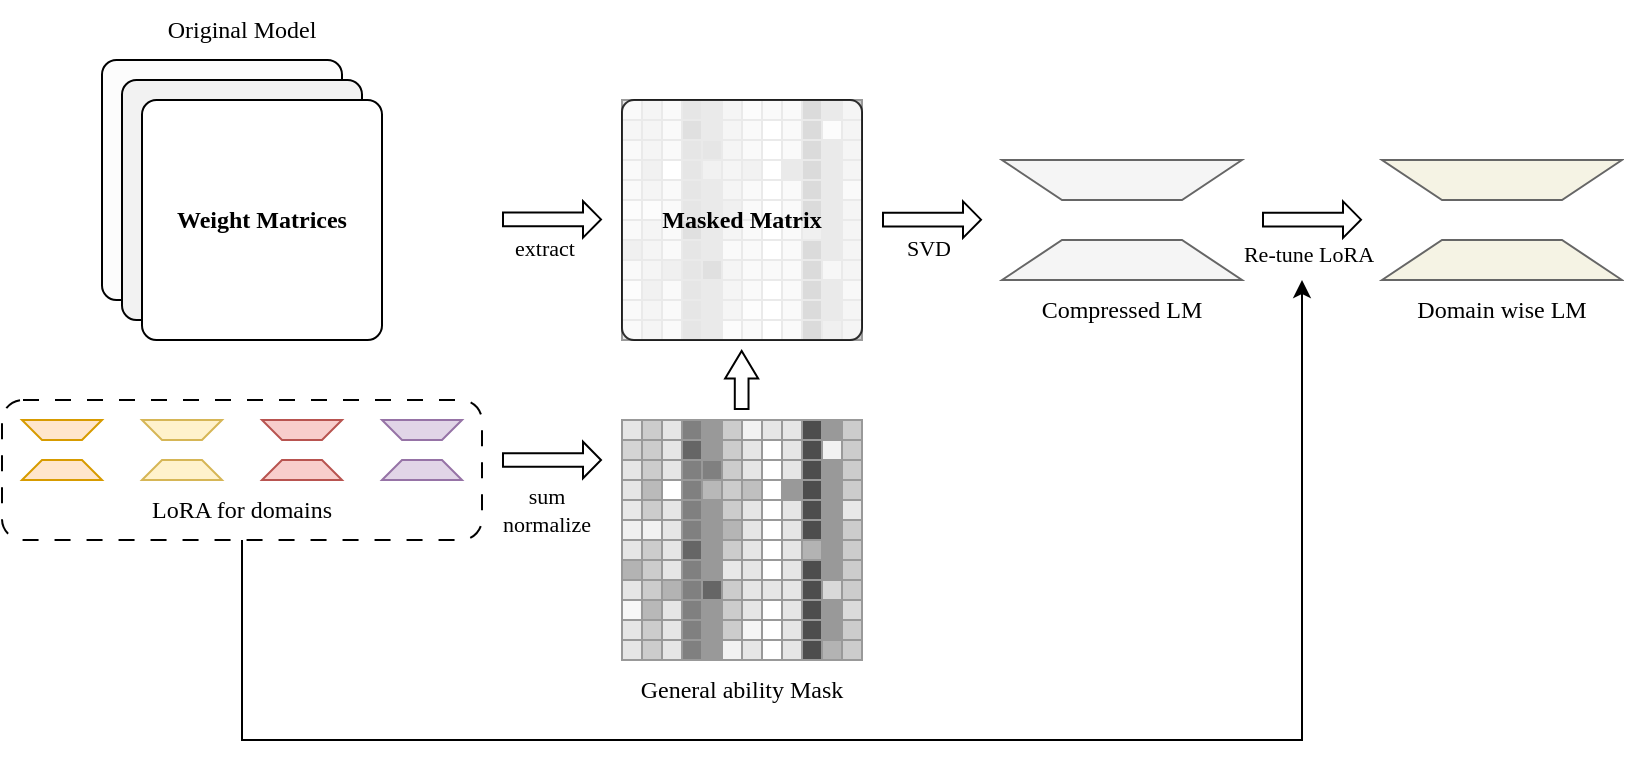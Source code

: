 <mxfile version="22.0.3" type="device">
  <diagram name="第 1 页" id="WHzPKReftMsSK28DRtk9">
    <mxGraphModel dx="1018" dy="686" grid="1" gridSize="10" guides="1" tooltips="1" connect="1" arrows="1" fold="1" page="1" pageScale="1" pageWidth="1169" pageHeight="827" background="none" math="0" shadow="0">
      <root>
        <mxCell id="0" />
        <mxCell id="1" parent="0" />
        <mxCell id="6iExXYZJCIQ0BrOf0lML-981" style="edgeStyle=orthogonalEdgeStyle;rounded=0;orthogonalLoop=1;jettySize=auto;html=1;exitX=0.5;exitY=1;exitDx=0;exitDy=0;" edge="1" parent="1" source="6iExXYZJCIQ0BrOf0lML-976">
          <mxGeometry relative="1" as="geometry">
            <mxPoint x="770" y="250" as="targetPoint" />
            <Array as="points">
              <mxPoint x="240" y="480" />
              <mxPoint x="770" y="480" />
              <mxPoint x="770" y="250" />
            </Array>
          </mxGeometry>
        </mxCell>
        <mxCell id="6iExXYZJCIQ0BrOf0lML-976" value="" style="rounded=1;whiteSpace=wrap;html=1;dashed=1;dashPattern=8 8;fillColor=none;" vertex="1" parent="1">
          <mxGeometry x="120" y="310" width="240" height="70" as="geometry" />
        </mxCell>
        <mxCell id="6iExXYZJCIQ0BrOf0lML-965" value="" style="group" vertex="1" connectable="0" parent="1">
          <mxGeometry x="430" y="160" width="120" height="120" as="geometry" />
        </mxCell>
        <mxCell id="6iExXYZJCIQ0BrOf0lML-809" value="" style="group;strokeColor=#999999;container=0;" vertex="1" connectable="0" parent="6iExXYZJCIQ0BrOf0lML-965">
          <mxGeometry width="120" height="10" as="geometry" />
        </mxCell>
        <mxCell id="6iExXYZJCIQ0BrOf0lML-810" value="" style="rounded=0;whiteSpace=wrap;html=1;strokeColor=#999999;container=0;fillColor=#E6E6E6;" vertex="1" parent="6iExXYZJCIQ0BrOf0lML-965">
          <mxGeometry width="10" height="10" as="geometry" />
        </mxCell>
        <mxCell id="6iExXYZJCIQ0BrOf0lML-811" value="" style="rounded=0;whiteSpace=wrap;html=1;strokeColor=#999999;container=0;fillColor=#CCCCCC;" vertex="1" parent="6iExXYZJCIQ0BrOf0lML-965">
          <mxGeometry x="10" width="10" height="10" as="geometry" />
        </mxCell>
        <mxCell id="6iExXYZJCIQ0BrOf0lML-812" value="" style="rounded=0;whiteSpace=wrap;html=1;strokeColor=#999999;container=0;fillColor=#E6E6E6;" vertex="1" parent="6iExXYZJCIQ0BrOf0lML-965">
          <mxGeometry x="20" width="10" height="10" as="geometry" />
        </mxCell>
        <mxCell id="6iExXYZJCIQ0BrOf0lML-813" value="" style="rounded=0;whiteSpace=wrap;html=1;strokeColor=#999999;container=0;fillColor=#808080;" vertex="1" parent="6iExXYZJCIQ0BrOf0lML-965">
          <mxGeometry x="30" width="10" height="10" as="geometry" />
        </mxCell>
        <mxCell id="6iExXYZJCIQ0BrOf0lML-814" value="" style="rounded=0;whiteSpace=wrap;html=1;strokeColor=#999999;container=0;fillColor=#999999;" vertex="1" parent="6iExXYZJCIQ0BrOf0lML-965">
          <mxGeometry x="40" width="10" height="10" as="geometry" />
        </mxCell>
        <mxCell id="6iExXYZJCIQ0BrOf0lML-815" value="" style="rounded=0;whiteSpace=wrap;html=1;strokeColor=#999999;container=0;fillColor=#CCCCCC;" vertex="1" parent="6iExXYZJCIQ0BrOf0lML-965">
          <mxGeometry x="50" width="10" height="10" as="geometry" />
        </mxCell>
        <mxCell id="6iExXYZJCIQ0BrOf0lML-816" value="" style="rounded=0;whiteSpace=wrap;html=1;strokeColor=#999999;container=0;fillColor=#F2F2F2;" vertex="1" parent="6iExXYZJCIQ0BrOf0lML-965">
          <mxGeometry x="60" width="10" height="10" as="geometry" />
        </mxCell>
        <mxCell id="6iExXYZJCIQ0BrOf0lML-817" value="" style="rounded=0;whiteSpace=wrap;html=1;strokeColor=#999999;container=0;fillColor=#E6E6E6;" vertex="1" parent="6iExXYZJCIQ0BrOf0lML-965">
          <mxGeometry x="70" width="10" height="10" as="geometry" />
        </mxCell>
        <mxCell id="6iExXYZJCIQ0BrOf0lML-818" value="" style="rounded=0;whiteSpace=wrap;html=1;strokeColor=#999999;container=0;fillColor=#E6E6E6;" vertex="1" parent="6iExXYZJCIQ0BrOf0lML-965">
          <mxGeometry x="80" width="10" height="10" as="geometry" />
        </mxCell>
        <mxCell id="6iExXYZJCIQ0BrOf0lML-819" value="" style="rounded=0;whiteSpace=wrap;html=1;strokeColor=#999999;container=0;fillColor=#4D4D4D;" vertex="1" parent="6iExXYZJCIQ0BrOf0lML-965">
          <mxGeometry x="90" width="10" height="10" as="geometry" />
        </mxCell>
        <mxCell id="6iExXYZJCIQ0BrOf0lML-820" value="" style="rounded=0;whiteSpace=wrap;html=1;strokeColor=#999999;container=0;fillColor=#999999;" vertex="1" parent="6iExXYZJCIQ0BrOf0lML-965">
          <mxGeometry x="100" width="10" height="10" as="geometry" />
        </mxCell>
        <mxCell id="6iExXYZJCIQ0BrOf0lML-821" value="" style="rounded=0;whiteSpace=wrap;html=1;strokeColor=#999999;container=0;fillColor=#CCCCCC;" vertex="1" parent="6iExXYZJCIQ0BrOf0lML-965">
          <mxGeometry x="110" width="10" height="10" as="geometry" />
        </mxCell>
        <mxCell id="6iExXYZJCIQ0BrOf0lML-822" value="" style="group;strokeColor=#999999;container=0;" vertex="1" connectable="0" parent="6iExXYZJCIQ0BrOf0lML-965">
          <mxGeometry y="10" width="120" height="10" as="geometry" />
        </mxCell>
        <mxCell id="6iExXYZJCIQ0BrOf0lML-823" value="" style="rounded=0;whiteSpace=wrap;html=1;strokeColor=#999999;container=0;fillColor=#D4D4D4;" vertex="1" parent="6iExXYZJCIQ0BrOf0lML-965">
          <mxGeometry y="10" width="10" height="10" as="geometry" />
        </mxCell>
        <mxCell id="6iExXYZJCIQ0BrOf0lML-824" value="" style="rounded=0;whiteSpace=wrap;html=1;strokeColor=#999999;container=0;fillColor=#CCCCCC;" vertex="1" parent="6iExXYZJCIQ0BrOf0lML-965">
          <mxGeometry x="10" y="10" width="10" height="10" as="geometry" />
        </mxCell>
        <mxCell id="6iExXYZJCIQ0BrOf0lML-825" value="" style="rounded=0;whiteSpace=wrap;html=1;strokeColor=#999999;container=0;fillColor=#E6E6E6;" vertex="1" parent="6iExXYZJCIQ0BrOf0lML-965">
          <mxGeometry x="20" y="10" width="10" height="10" as="geometry" />
        </mxCell>
        <mxCell id="6iExXYZJCIQ0BrOf0lML-826" value="" style="rounded=0;whiteSpace=wrap;html=1;strokeColor=#999999;container=0;fillColor=#666666;" vertex="1" parent="6iExXYZJCIQ0BrOf0lML-965">
          <mxGeometry x="30" y="10" width="10" height="10" as="geometry" />
        </mxCell>
        <mxCell id="6iExXYZJCIQ0BrOf0lML-827" value="" style="rounded=0;whiteSpace=wrap;html=1;strokeColor=#999999;container=0;fillColor=#999999;" vertex="1" parent="6iExXYZJCIQ0BrOf0lML-965">
          <mxGeometry x="40" y="10" width="10" height="10" as="geometry" />
        </mxCell>
        <mxCell id="6iExXYZJCIQ0BrOf0lML-828" value="" style="rounded=0;whiteSpace=wrap;html=1;strokeColor=#999999;container=0;fillColor=#CCCCCC;" vertex="1" parent="6iExXYZJCIQ0BrOf0lML-965">
          <mxGeometry x="50" y="10" width="10" height="10" as="geometry" />
        </mxCell>
        <mxCell id="6iExXYZJCIQ0BrOf0lML-829" value="" style="rounded=0;whiteSpace=wrap;html=1;strokeColor=#999999;container=0;fillColor=#E6E6E6;" vertex="1" parent="6iExXYZJCIQ0BrOf0lML-965">
          <mxGeometry x="60" y="10" width="10" height="10" as="geometry" />
        </mxCell>
        <mxCell id="6iExXYZJCIQ0BrOf0lML-830" value="" style="rounded=0;whiteSpace=wrap;html=1;strokeColor=#999999;container=0;" vertex="1" parent="6iExXYZJCIQ0BrOf0lML-965">
          <mxGeometry x="70" y="10" width="10" height="10" as="geometry" />
        </mxCell>
        <mxCell id="6iExXYZJCIQ0BrOf0lML-831" value="" style="rounded=0;whiteSpace=wrap;html=1;strokeColor=#999999;container=0;fillColor=#E6E6E6;" vertex="1" parent="6iExXYZJCIQ0BrOf0lML-965">
          <mxGeometry x="80" y="10" width="10" height="10" as="geometry" />
        </mxCell>
        <mxCell id="6iExXYZJCIQ0BrOf0lML-832" value="" style="rounded=0;whiteSpace=wrap;html=1;strokeColor=#999999;container=0;fillColor=#4D4D4D;" vertex="1" parent="6iExXYZJCIQ0BrOf0lML-965">
          <mxGeometry x="90" y="10" width="10" height="10" as="geometry" />
        </mxCell>
        <mxCell id="6iExXYZJCIQ0BrOf0lML-833" value="" style="rounded=0;whiteSpace=wrap;html=1;strokeColor=#999999;container=0;fillColor=#F2F2F2;" vertex="1" parent="6iExXYZJCIQ0BrOf0lML-965">
          <mxGeometry x="100" y="10" width="10" height="10" as="geometry" />
        </mxCell>
        <mxCell id="6iExXYZJCIQ0BrOf0lML-834" value="" style="rounded=0;whiteSpace=wrap;html=1;strokeColor=#999999;container=0;fillColor=#CCCCCC;" vertex="1" parent="6iExXYZJCIQ0BrOf0lML-965">
          <mxGeometry x="110" y="10" width="10" height="10" as="geometry" />
        </mxCell>
        <mxCell id="6iExXYZJCIQ0BrOf0lML-835" value="" style="group;strokeColor=#999999;container=0;" vertex="1" connectable="0" parent="6iExXYZJCIQ0BrOf0lML-965">
          <mxGeometry y="20" width="120" height="10" as="geometry" />
        </mxCell>
        <mxCell id="6iExXYZJCIQ0BrOf0lML-836" value="" style="rounded=0;whiteSpace=wrap;html=1;strokeColor=#999999;container=0;fillColor=#E6E6E6;" vertex="1" parent="6iExXYZJCIQ0BrOf0lML-965">
          <mxGeometry y="20" width="10" height="10" as="geometry" />
        </mxCell>
        <mxCell id="6iExXYZJCIQ0BrOf0lML-837" value="" style="rounded=0;whiteSpace=wrap;html=1;strokeColor=#999999;container=0;fillColor=#CCCCCC;" vertex="1" parent="6iExXYZJCIQ0BrOf0lML-965">
          <mxGeometry x="10" y="20" width="10" height="10" as="geometry" />
        </mxCell>
        <mxCell id="6iExXYZJCIQ0BrOf0lML-838" value="" style="rounded=0;whiteSpace=wrap;html=1;strokeColor=#999999;container=0;fillColor=#E6E6E6;" vertex="1" parent="6iExXYZJCIQ0BrOf0lML-965">
          <mxGeometry x="20" y="20" width="10" height="10" as="geometry" />
        </mxCell>
        <mxCell id="6iExXYZJCIQ0BrOf0lML-839" value="" style="rounded=0;whiteSpace=wrap;html=1;strokeColor=#999999;container=0;fillColor=#808080;" vertex="1" parent="6iExXYZJCIQ0BrOf0lML-965">
          <mxGeometry x="30" y="20" width="10" height="10" as="geometry" />
        </mxCell>
        <mxCell id="6iExXYZJCIQ0BrOf0lML-840" value="" style="rounded=0;whiteSpace=wrap;html=1;strokeColor=#999999;container=0;fillColor=#808080;" vertex="1" parent="6iExXYZJCIQ0BrOf0lML-965">
          <mxGeometry x="40" y="20" width="10" height="10" as="geometry" />
        </mxCell>
        <mxCell id="6iExXYZJCIQ0BrOf0lML-841" value="" style="rounded=0;whiteSpace=wrap;html=1;strokeColor=#999999;container=0;fillColor=#CCCCCC;" vertex="1" parent="6iExXYZJCIQ0BrOf0lML-965">
          <mxGeometry x="50" y="20" width="10" height="10" as="geometry" />
        </mxCell>
        <mxCell id="6iExXYZJCIQ0BrOf0lML-842" value="" style="rounded=0;whiteSpace=wrap;html=1;strokeColor=#999999;container=0;fillColor=#E6E6E6;" vertex="1" parent="6iExXYZJCIQ0BrOf0lML-965">
          <mxGeometry x="60" y="20" width="10" height="10" as="geometry" />
        </mxCell>
        <mxCell id="6iExXYZJCIQ0BrOf0lML-843" value="" style="rounded=0;whiteSpace=wrap;html=1;strokeColor=#999999;container=0;" vertex="1" parent="6iExXYZJCIQ0BrOf0lML-965">
          <mxGeometry x="70" y="20" width="10" height="10" as="geometry" />
        </mxCell>
        <mxCell id="6iExXYZJCIQ0BrOf0lML-844" value="" style="rounded=0;whiteSpace=wrap;html=1;strokeColor=#999999;container=0;fillColor=#E6E6E6;" vertex="1" parent="6iExXYZJCIQ0BrOf0lML-965">
          <mxGeometry x="80" y="20" width="10" height="10" as="geometry" />
        </mxCell>
        <mxCell id="6iExXYZJCIQ0BrOf0lML-845" value="" style="rounded=0;whiteSpace=wrap;html=1;strokeColor=#999999;container=0;fillColor=#4D4D4D;" vertex="1" parent="6iExXYZJCIQ0BrOf0lML-965">
          <mxGeometry x="90" y="20" width="10" height="10" as="geometry" />
        </mxCell>
        <mxCell id="6iExXYZJCIQ0BrOf0lML-846" value="" style="rounded=0;whiteSpace=wrap;html=1;strokeColor=#999999;container=0;fillColor=#999999;" vertex="1" parent="6iExXYZJCIQ0BrOf0lML-965">
          <mxGeometry x="100" y="20" width="10" height="10" as="geometry" />
        </mxCell>
        <mxCell id="6iExXYZJCIQ0BrOf0lML-847" value="" style="rounded=0;whiteSpace=wrap;html=1;strokeColor=#999999;container=0;fillColor=#CCCCCC;" vertex="1" parent="6iExXYZJCIQ0BrOf0lML-965">
          <mxGeometry x="110" y="20" width="10" height="10" as="geometry" />
        </mxCell>
        <mxCell id="6iExXYZJCIQ0BrOf0lML-848" value="" style="group;strokeColor=#999999;container=0;" vertex="1" connectable="0" parent="6iExXYZJCIQ0BrOf0lML-965">
          <mxGeometry y="30" width="120" height="10" as="geometry" />
        </mxCell>
        <mxCell id="6iExXYZJCIQ0BrOf0lML-849" value="" style="rounded=0;whiteSpace=wrap;html=1;strokeColor=#999999;container=0;fillColor=#E6E6E6;" vertex="1" parent="6iExXYZJCIQ0BrOf0lML-965">
          <mxGeometry y="30" width="10" height="10" as="geometry" />
        </mxCell>
        <mxCell id="6iExXYZJCIQ0BrOf0lML-850" value="" style="rounded=0;whiteSpace=wrap;html=1;strokeColor=#999999;container=0;fillColor=#BABABA;" vertex="1" parent="6iExXYZJCIQ0BrOf0lML-965">
          <mxGeometry x="10" y="30" width="10" height="10" as="geometry" />
        </mxCell>
        <mxCell id="6iExXYZJCIQ0BrOf0lML-851" value="" style="rounded=0;whiteSpace=wrap;html=1;strokeColor=#999999;container=0;fillColor=#FFFFFF;" vertex="1" parent="6iExXYZJCIQ0BrOf0lML-965">
          <mxGeometry x="20" y="30" width="10" height="10" as="geometry" />
        </mxCell>
        <mxCell id="6iExXYZJCIQ0BrOf0lML-852" value="" style="rounded=0;whiteSpace=wrap;html=1;strokeColor=#999999;container=0;fillColor=#808080;" vertex="1" parent="6iExXYZJCIQ0BrOf0lML-965">
          <mxGeometry x="30" y="30" width="10" height="10" as="geometry" />
        </mxCell>
        <mxCell id="6iExXYZJCIQ0BrOf0lML-853" value="" style="rounded=0;whiteSpace=wrap;html=1;strokeColor=#999999;container=0;fillColor=#B8B8B8;" vertex="1" parent="6iExXYZJCIQ0BrOf0lML-965">
          <mxGeometry x="40" y="30" width="10" height="10" as="geometry" />
        </mxCell>
        <mxCell id="6iExXYZJCIQ0BrOf0lML-854" value="" style="rounded=0;whiteSpace=wrap;html=1;strokeColor=#999999;container=0;fillColor=#CCCCCC;" vertex="1" parent="6iExXYZJCIQ0BrOf0lML-965">
          <mxGeometry x="50" y="30" width="10" height="10" as="geometry" />
        </mxCell>
        <mxCell id="6iExXYZJCIQ0BrOf0lML-855" value="" style="rounded=0;whiteSpace=wrap;html=1;strokeColor=#999999;container=0;fillColor=#BFBFBF;" vertex="1" parent="6iExXYZJCIQ0BrOf0lML-965">
          <mxGeometry x="60" y="30" width="10" height="10" as="geometry" />
        </mxCell>
        <mxCell id="6iExXYZJCIQ0BrOf0lML-856" value="" style="rounded=0;whiteSpace=wrap;html=1;strokeColor=#999999;container=0;" vertex="1" parent="6iExXYZJCIQ0BrOf0lML-965">
          <mxGeometry x="70" y="30" width="10" height="10" as="geometry" />
        </mxCell>
        <mxCell id="6iExXYZJCIQ0BrOf0lML-857" value="" style="rounded=0;whiteSpace=wrap;html=1;strokeColor=#999999;container=0;fillColor=#999999;" vertex="1" parent="6iExXYZJCIQ0BrOf0lML-965">
          <mxGeometry x="80" y="30" width="10" height="10" as="geometry" />
        </mxCell>
        <mxCell id="6iExXYZJCIQ0BrOf0lML-858" value="" style="rounded=0;whiteSpace=wrap;html=1;strokeColor=#999999;container=0;fillColor=#4D4D4D;" vertex="1" parent="6iExXYZJCIQ0BrOf0lML-965">
          <mxGeometry x="90" y="30" width="10" height="10" as="geometry" />
        </mxCell>
        <mxCell id="6iExXYZJCIQ0BrOf0lML-859" value="" style="rounded=0;whiteSpace=wrap;html=1;strokeColor=#999999;container=0;fillColor=#999999;" vertex="1" parent="6iExXYZJCIQ0BrOf0lML-965">
          <mxGeometry x="100" y="30" width="10" height="10" as="geometry" />
        </mxCell>
        <mxCell id="6iExXYZJCIQ0BrOf0lML-860" value="" style="rounded=0;whiteSpace=wrap;html=1;strokeColor=#999999;container=0;fillColor=#CCCCCC;" vertex="1" parent="6iExXYZJCIQ0BrOf0lML-965">
          <mxGeometry x="110" y="30" width="10" height="10" as="geometry" />
        </mxCell>
        <mxCell id="6iExXYZJCIQ0BrOf0lML-861" value="" style="group;strokeColor=#999999;container=0;" vertex="1" connectable="0" parent="6iExXYZJCIQ0BrOf0lML-965">
          <mxGeometry y="40" width="120" height="10" as="geometry" />
        </mxCell>
        <mxCell id="6iExXYZJCIQ0BrOf0lML-862" value="" style="rounded=0;whiteSpace=wrap;html=1;strokeColor=#999999;container=0;fillColor=#E8E8E8;" vertex="1" parent="6iExXYZJCIQ0BrOf0lML-965">
          <mxGeometry y="40" width="10" height="10" as="geometry" />
        </mxCell>
        <mxCell id="6iExXYZJCIQ0BrOf0lML-863" value="" style="rounded=0;whiteSpace=wrap;html=1;strokeColor=#999999;container=0;fillColor=#CCCCCC;" vertex="1" parent="6iExXYZJCIQ0BrOf0lML-965">
          <mxGeometry x="10" y="40" width="10" height="10" as="geometry" />
        </mxCell>
        <mxCell id="6iExXYZJCIQ0BrOf0lML-864" value="" style="rounded=0;whiteSpace=wrap;html=1;strokeColor=#999999;container=0;fillColor=#E6E6E6;" vertex="1" parent="6iExXYZJCIQ0BrOf0lML-965">
          <mxGeometry x="20" y="40" width="10" height="10" as="geometry" />
        </mxCell>
        <mxCell id="6iExXYZJCIQ0BrOf0lML-865" value="" style="rounded=0;whiteSpace=wrap;html=1;strokeColor=#999999;container=0;fillColor=#808080;" vertex="1" parent="6iExXYZJCIQ0BrOf0lML-965">
          <mxGeometry x="30" y="40" width="10" height="10" as="geometry" />
        </mxCell>
        <mxCell id="6iExXYZJCIQ0BrOf0lML-866" value="" style="rounded=0;whiteSpace=wrap;html=1;strokeColor=#999999;container=0;fillColor=#999999;" vertex="1" parent="6iExXYZJCIQ0BrOf0lML-965">
          <mxGeometry x="40" y="40" width="10" height="10" as="geometry" />
        </mxCell>
        <mxCell id="6iExXYZJCIQ0BrOf0lML-867" value="" style="rounded=0;whiteSpace=wrap;html=1;strokeColor=#999999;container=0;fillColor=#CCCCCC;" vertex="1" parent="6iExXYZJCIQ0BrOf0lML-965">
          <mxGeometry x="50" y="40" width="10" height="10" as="geometry" />
        </mxCell>
        <mxCell id="6iExXYZJCIQ0BrOf0lML-868" value="" style="rounded=0;whiteSpace=wrap;html=1;strokeColor=#999999;container=0;fillColor=#E6E6E6;" vertex="1" parent="6iExXYZJCIQ0BrOf0lML-965">
          <mxGeometry x="60" y="40" width="10" height="10" as="geometry" />
        </mxCell>
        <mxCell id="6iExXYZJCIQ0BrOf0lML-869" value="" style="rounded=0;whiteSpace=wrap;html=1;strokeColor=#999999;container=0;" vertex="1" parent="6iExXYZJCIQ0BrOf0lML-965">
          <mxGeometry x="70" y="40" width="10" height="10" as="geometry" />
        </mxCell>
        <mxCell id="6iExXYZJCIQ0BrOf0lML-870" value="" style="rounded=0;whiteSpace=wrap;html=1;strokeColor=#999999;container=0;fillColor=#E6E6E6;" vertex="1" parent="6iExXYZJCIQ0BrOf0lML-965">
          <mxGeometry x="80" y="40" width="10" height="10" as="geometry" />
        </mxCell>
        <mxCell id="6iExXYZJCIQ0BrOf0lML-871" value="" style="rounded=0;whiteSpace=wrap;html=1;strokeColor=#999999;container=0;fillColor=#4D4D4D;" vertex="1" parent="6iExXYZJCIQ0BrOf0lML-965">
          <mxGeometry x="90" y="40" width="10" height="10" as="geometry" />
        </mxCell>
        <mxCell id="6iExXYZJCIQ0BrOf0lML-872" value="" style="rounded=0;whiteSpace=wrap;html=1;strokeColor=#999999;container=0;fillColor=#999999;" vertex="1" parent="6iExXYZJCIQ0BrOf0lML-965">
          <mxGeometry x="100" y="40" width="10" height="10" as="geometry" />
        </mxCell>
        <mxCell id="6iExXYZJCIQ0BrOf0lML-873" value="" style="rounded=0;whiteSpace=wrap;html=1;strokeColor=#999999;container=0;fillColor=#E8E8E8;" vertex="1" parent="6iExXYZJCIQ0BrOf0lML-965">
          <mxGeometry x="110" y="40" width="10" height="10" as="geometry" />
        </mxCell>
        <mxCell id="6iExXYZJCIQ0BrOf0lML-874" value="" style="group;strokeColor=#999999;container=0;" vertex="1" connectable="0" parent="6iExXYZJCIQ0BrOf0lML-965">
          <mxGeometry y="50" width="120" height="10" as="geometry" />
        </mxCell>
        <mxCell id="6iExXYZJCIQ0BrOf0lML-875" value="" style="rounded=0;whiteSpace=wrap;html=1;strokeColor=#999999;container=0;fillColor=#F0F0F0;" vertex="1" parent="6iExXYZJCIQ0BrOf0lML-965">
          <mxGeometry y="50" width="10" height="10" as="geometry" />
        </mxCell>
        <mxCell id="6iExXYZJCIQ0BrOf0lML-876" value="" style="rounded=0;whiteSpace=wrap;html=1;strokeColor=#999999;container=0;fillColor=#F2F2F2;" vertex="1" parent="6iExXYZJCIQ0BrOf0lML-965">
          <mxGeometry x="10" y="50" width="10" height="10" as="geometry" />
        </mxCell>
        <mxCell id="6iExXYZJCIQ0BrOf0lML-877" value="" style="rounded=0;whiteSpace=wrap;html=1;strokeColor=#999999;container=0;fillColor=#E6E6E6;" vertex="1" parent="6iExXYZJCIQ0BrOf0lML-965">
          <mxGeometry x="20" y="50" width="10" height="10" as="geometry" />
        </mxCell>
        <mxCell id="6iExXYZJCIQ0BrOf0lML-878" value="" style="rounded=0;whiteSpace=wrap;html=1;strokeColor=#999999;container=0;fillColor=#808080;" vertex="1" parent="6iExXYZJCIQ0BrOf0lML-965">
          <mxGeometry x="30" y="50" width="10" height="10" as="geometry" />
        </mxCell>
        <mxCell id="6iExXYZJCIQ0BrOf0lML-879" value="" style="rounded=0;whiteSpace=wrap;html=1;strokeColor=#999999;container=0;fillColor=#999999;" vertex="1" parent="6iExXYZJCIQ0BrOf0lML-965">
          <mxGeometry x="40" y="50" width="10" height="10" as="geometry" />
        </mxCell>
        <mxCell id="6iExXYZJCIQ0BrOf0lML-880" value="" style="rounded=0;whiteSpace=wrap;html=1;strokeColor=#999999;container=0;fillColor=#B5B5B5;" vertex="1" parent="6iExXYZJCIQ0BrOf0lML-965">
          <mxGeometry x="50" y="50" width="10" height="10" as="geometry" />
        </mxCell>
        <mxCell id="6iExXYZJCIQ0BrOf0lML-881" value="" style="rounded=0;whiteSpace=wrap;html=1;strokeColor=#999999;container=0;fillColor=#E6E6E6;" vertex="1" parent="6iExXYZJCIQ0BrOf0lML-965">
          <mxGeometry x="60" y="50" width="10" height="10" as="geometry" />
        </mxCell>
        <mxCell id="6iExXYZJCIQ0BrOf0lML-882" value="" style="rounded=0;whiteSpace=wrap;html=1;strokeColor=#999999;container=0;" vertex="1" parent="6iExXYZJCIQ0BrOf0lML-965">
          <mxGeometry x="70" y="50" width="10" height="10" as="geometry" />
        </mxCell>
        <mxCell id="6iExXYZJCIQ0BrOf0lML-883" value="" style="rounded=0;whiteSpace=wrap;html=1;strokeColor=#999999;container=0;fillColor=#E6E6E6;" vertex="1" parent="6iExXYZJCIQ0BrOf0lML-965">
          <mxGeometry x="80" y="50" width="10" height="10" as="geometry" />
        </mxCell>
        <mxCell id="6iExXYZJCIQ0BrOf0lML-884" value="" style="rounded=0;whiteSpace=wrap;html=1;strokeColor=#999999;container=0;fillColor=#4D4D4D;" vertex="1" parent="6iExXYZJCIQ0BrOf0lML-965">
          <mxGeometry x="90" y="50" width="10" height="10" as="geometry" />
        </mxCell>
        <mxCell id="6iExXYZJCIQ0BrOf0lML-885" value="" style="rounded=0;whiteSpace=wrap;html=1;strokeColor=#999999;container=0;fillColor=#999999;" vertex="1" parent="6iExXYZJCIQ0BrOf0lML-965">
          <mxGeometry x="100" y="50" width="10" height="10" as="geometry" />
        </mxCell>
        <mxCell id="6iExXYZJCIQ0BrOf0lML-886" value="" style="rounded=0;whiteSpace=wrap;html=1;strokeColor=#999999;container=0;fillColor=#CCCCCC;" vertex="1" parent="6iExXYZJCIQ0BrOf0lML-965">
          <mxGeometry x="110" y="50" width="10" height="10" as="geometry" />
        </mxCell>
        <mxCell id="6iExXYZJCIQ0BrOf0lML-887" value="" style="group;strokeColor=#999999;container=0;" vertex="1" connectable="0" parent="6iExXYZJCIQ0BrOf0lML-965">
          <mxGeometry y="60" width="120" height="10" as="geometry" />
        </mxCell>
        <mxCell id="6iExXYZJCIQ0BrOf0lML-888" value="" style="rounded=0;whiteSpace=wrap;html=1;strokeColor=#999999;container=0;fillColor=#E6E6E6;" vertex="1" parent="6iExXYZJCIQ0BrOf0lML-965">
          <mxGeometry y="60" width="10" height="10" as="geometry" />
        </mxCell>
        <mxCell id="6iExXYZJCIQ0BrOf0lML-889" value="" style="rounded=0;whiteSpace=wrap;html=1;strokeColor=#999999;container=0;fillColor=#CCCCCC;" vertex="1" parent="6iExXYZJCIQ0BrOf0lML-965">
          <mxGeometry x="10" y="60" width="10" height="10" as="geometry" />
        </mxCell>
        <mxCell id="6iExXYZJCIQ0BrOf0lML-890" value="" style="rounded=0;whiteSpace=wrap;html=1;strokeColor=#999999;container=0;fillColor=#E6E6E6;" vertex="1" parent="6iExXYZJCIQ0BrOf0lML-965">
          <mxGeometry x="20" y="60" width="10" height="10" as="geometry" />
        </mxCell>
        <mxCell id="6iExXYZJCIQ0BrOf0lML-891" value="" style="rounded=0;whiteSpace=wrap;html=1;strokeColor=#999999;container=0;fillColor=#666666;" vertex="1" parent="6iExXYZJCIQ0BrOf0lML-965">
          <mxGeometry x="30" y="60" width="10" height="10" as="geometry" />
        </mxCell>
        <mxCell id="6iExXYZJCIQ0BrOf0lML-892" value="" style="rounded=0;whiteSpace=wrap;html=1;strokeColor=#999999;container=0;fillColor=#999999;" vertex="1" parent="6iExXYZJCIQ0BrOf0lML-965">
          <mxGeometry x="40" y="60" width="10" height="10" as="geometry" />
        </mxCell>
        <mxCell id="6iExXYZJCIQ0BrOf0lML-893" value="" style="rounded=0;whiteSpace=wrap;html=1;strokeColor=#999999;container=0;fillColor=#CCCCCC;" vertex="1" parent="6iExXYZJCIQ0BrOf0lML-965">
          <mxGeometry x="50" y="60" width="10" height="10" as="geometry" />
        </mxCell>
        <mxCell id="6iExXYZJCIQ0BrOf0lML-894" value="" style="rounded=0;whiteSpace=wrap;html=1;strokeColor=#999999;container=0;fillColor=#E6E6E6;" vertex="1" parent="6iExXYZJCIQ0BrOf0lML-965">
          <mxGeometry x="60" y="60" width="10" height="10" as="geometry" />
        </mxCell>
        <mxCell id="6iExXYZJCIQ0BrOf0lML-895" value="" style="rounded=0;whiteSpace=wrap;html=1;strokeColor=#999999;container=0;" vertex="1" parent="6iExXYZJCIQ0BrOf0lML-965">
          <mxGeometry x="70" y="60" width="10" height="10" as="geometry" />
        </mxCell>
        <mxCell id="6iExXYZJCIQ0BrOf0lML-896" value="" style="rounded=0;whiteSpace=wrap;html=1;strokeColor=#999999;container=0;fillColor=#E6E6E6;" vertex="1" parent="6iExXYZJCIQ0BrOf0lML-965">
          <mxGeometry x="80" y="60" width="10" height="10" as="geometry" />
        </mxCell>
        <mxCell id="6iExXYZJCIQ0BrOf0lML-897" value="" style="rounded=0;whiteSpace=wrap;html=1;strokeColor=#999999;container=0;fillColor=#B3B3B3;" vertex="1" parent="6iExXYZJCIQ0BrOf0lML-965">
          <mxGeometry x="90" y="60" width="10" height="10" as="geometry" />
        </mxCell>
        <mxCell id="6iExXYZJCIQ0BrOf0lML-898" value="" style="rounded=0;whiteSpace=wrap;html=1;strokeColor=#999999;container=0;fillColor=#999999;" vertex="1" parent="6iExXYZJCIQ0BrOf0lML-965">
          <mxGeometry x="100" y="60" width="10" height="10" as="geometry" />
        </mxCell>
        <mxCell id="6iExXYZJCIQ0BrOf0lML-899" value="" style="rounded=0;whiteSpace=wrap;html=1;strokeColor=#999999;container=0;fillColor=#CCCCCC;" vertex="1" parent="6iExXYZJCIQ0BrOf0lML-965">
          <mxGeometry x="110" y="60" width="10" height="10" as="geometry" />
        </mxCell>
        <mxCell id="6iExXYZJCIQ0BrOf0lML-900" value="" style="group;strokeColor=#999999;container=0;" vertex="1" connectable="0" parent="6iExXYZJCIQ0BrOf0lML-965">
          <mxGeometry y="70" width="120" height="10" as="geometry" />
        </mxCell>
        <mxCell id="6iExXYZJCIQ0BrOf0lML-901" value="" style="rounded=0;whiteSpace=wrap;html=1;strokeColor=#999999;container=0;fillColor=#B3B3B3;" vertex="1" parent="6iExXYZJCIQ0BrOf0lML-965">
          <mxGeometry y="70" width="10" height="10" as="geometry" />
        </mxCell>
        <mxCell id="6iExXYZJCIQ0BrOf0lML-902" value="" style="rounded=0;whiteSpace=wrap;html=1;strokeColor=#999999;container=0;fillColor=#CCCCCC;" vertex="1" parent="6iExXYZJCIQ0BrOf0lML-965">
          <mxGeometry x="10" y="70" width="10" height="10" as="geometry" />
        </mxCell>
        <mxCell id="6iExXYZJCIQ0BrOf0lML-903" value="" style="rounded=0;whiteSpace=wrap;html=1;strokeColor=#999999;container=0;fillColor=#E6E6E6;" vertex="1" parent="6iExXYZJCIQ0BrOf0lML-965">
          <mxGeometry x="20" y="70" width="10" height="10" as="geometry" />
        </mxCell>
        <mxCell id="6iExXYZJCIQ0BrOf0lML-904" value="" style="rounded=0;whiteSpace=wrap;html=1;strokeColor=#999999;container=0;fillColor=#808080;" vertex="1" parent="6iExXYZJCIQ0BrOf0lML-965">
          <mxGeometry x="30" y="70" width="10" height="10" as="geometry" />
        </mxCell>
        <mxCell id="6iExXYZJCIQ0BrOf0lML-905" value="" style="rounded=0;whiteSpace=wrap;html=1;strokeColor=#999999;container=0;fillColor=#999999;" vertex="1" parent="6iExXYZJCIQ0BrOf0lML-965">
          <mxGeometry x="40" y="70" width="10" height="10" as="geometry" />
        </mxCell>
        <mxCell id="6iExXYZJCIQ0BrOf0lML-906" value="" style="rounded=0;whiteSpace=wrap;html=1;strokeColor=#999999;container=0;fillColor=#E8E8E8;" vertex="1" parent="6iExXYZJCIQ0BrOf0lML-965">
          <mxGeometry x="50" y="70" width="10" height="10" as="geometry" />
        </mxCell>
        <mxCell id="6iExXYZJCIQ0BrOf0lML-907" value="" style="rounded=0;whiteSpace=wrap;html=1;strokeColor=#999999;container=0;fillColor=#E6E6E6;" vertex="1" parent="6iExXYZJCIQ0BrOf0lML-965">
          <mxGeometry x="60" y="70" width="10" height="10" as="geometry" />
        </mxCell>
        <mxCell id="6iExXYZJCIQ0BrOf0lML-908" value="" style="rounded=0;whiteSpace=wrap;html=1;strokeColor=#999999;container=0;" vertex="1" parent="6iExXYZJCIQ0BrOf0lML-965">
          <mxGeometry x="70" y="70" width="10" height="10" as="geometry" />
        </mxCell>
        <mxCell id="6iExXYZJCIQ0BrOf0lML-909" value="" style="rounded=0;whiteSpace=wrap;html=1;strokeColor=#999999;container=0;fillColor=#E6E6E6;" vertex="1" parent="6iExXYZJCIQ0BrOf0lML-965">
          <mxGeometry x="80" y="70" width="10" height="10" as="geometry" />
        </mxCell>
        <mxCell id="6iExXYZJCIQ0BrOf0lML-910" value="" style="rounded=0;whiteSpace=wrap;html=1;strokeColor=#999999;container=0;fillColor=#4D4D4D;" vertex="1" parent="6iExXYZJCIQ0BrOf0lML-965">
          <mxGeometry x="90" y="70" width="10" height="10" as="geometry" />
        </mxCell>
        <mxCell id="6iExXYZJCIQ0BrOf0lML-911" value="" style="rounded=0;whiteSpace=wrap;html=1;strokeColor=#999999;container=0;fillColor=#999999;" vertex="1" parent="6iExXYZJCIQ0BrOf0lML-965">
          <mxGeometry x="100" y="70" width="10" height="10" as="geometry" />
        </mxCell>
        <mxCell id="6iExXYZJCIQ0BrOf0lML-912" value="" style="rounded=0;whiteSpace=wrap;html=1;strokeColor=#999999;container=0;fillColor=#CCCCCC;" vertex="1" parent="6iExXYZJCIQ0BrOf0lML-965">
          <mxGeometry x="110" y="70" width="10" height="10" as="geometry" />
        </mxCell>
        <mxCell id="6iExXYZJCIQ0BrOf0lML-913" value="" style="group;strokeColor=#999999;container=0;" vertex="1" connectable="0" parent="6iExXYZJCIQ0BrOf0lML-965">
          <mxGeometry y="80" width="120" height="10" as="geometry" />
        </mxCell>
        <mxCell id="6iExXYZJCIQ0BrOf0lML-914" value="" style="rounded=0;whiteSpace=wrap;html=1;strokeColor=#999999;container=0;fillColor=#E6E6E6;" vertex="1" parent="6iExXYZJCIQ0BrOf0lML-965">
          <mxGeometry y="80" width="10" height="10" as="geometry" />
        </mxCell>
        <mxCell id="6iExXYZJCIQ0BrOf0lML-915" value="" style="rounded=0;whiteSpace=wrap;html=1;strokeColor=#999999;container=0;fillColor=#CCCCCC;" vertex="1" parent="6iExXYZJCIQ0BrOf0lML-965">
          <mxGeometry x="10" y="80" width="10" height="10" as="geometry" />
        </mxCell>
        <mxCell id="6iExXYZJCIQ0BrOf0lML-916" value="" style="rounded=0;whiteSpace=wrap;html=1;strokeColor=#999999;container=0;fillColor=#B3B3B3;" vertex="1" parent="6iExXYZJCIQ0BrOf0lML-965">
          <mxGeometry x="20" y="80" width="10" height="10" as="geometry" />
        </mxCell>
        <mxCell id="6iExXYZJCIQ0BrOf0lML-917" value="" style="rounded=0;whiteSpace=wrap;html=1;strokeColor=#999999;container=0;fillColor=#808080;" vertex="1" parent="6iExXYZJCIQ0BrOf0lML-965">
          <mxGeometry x="30" y="80" width="10" height="10" as="geometry" />
        </mxCell>
        <mxCell id="6iExXYZJCIQ0BrOf0lML-918" value="" style="rounded=0;whiteSpace=wrap;html=1;strokeColor=#999999;container=0;fillColor=#666666;" vertex="1" parent="6iExXYZJCIQ0BrOf0lML-965">
          <mxGeometry x="40" y="80" width="10" height="10" as="geometry" />
        </mxCell>
        <mxCell id="6iExXYZJCIQ0BrOf0lML-919" value="" style="rounded=0;whiteSpace=wrap;html=1;strokeColor=#999999;container=0;fillColor=#CCCCCC;" vertex="1" parent="6iExXYZJCIQ0BrOf0lML-965">
          <mxGeometry x="50" y="80" width="10" height="10" as="geometry" />
        </mxCell>
        <mxCell id="6iExXYZJCIQ0BrOf0lML-920" value="" style="rounded=0;whiteSpace=wrap;html=1;strokeColor=#999999;container=0;fillColor=#E6E6E6;" vertex="1" parent="6iExXYZJCIQ0BrOf0lML-965">
          <mxGeometry x="60" y="80" width="10" height="10" as="geometry" />
        </mxCell>
        <mxCell id="6iExXYZJCIQ0BrOf0lML-921" value="" style="rounded=0;whiteSpace=wrap;html=1;strokeColor=#999999;container=0;fillColor=#E6E6E6;" vertex="1" parent="6iExXYZJCIQ0BrOf0lML-965">
          <mxGeometry x="70" y="80" width="10" height="10" as="geometry" />
        </mxCell>
        <mxCell id="6iExXYZJCIQ0BrOf0lML-922" value="" style="rounded=0;whiteSpace=wrap;html=1;strokeColor=#999999;container=0;fillColor=#E6E6E6;" vertex="1" parent="6iExXYZJCIQ0BrOf0lML-965">
          <mxGeometry x="80" y="80" width="10" height="10" as="geometry" />
        </mxCell>
        <mxCell id="6iExXYZJCIQ0BrOf0lML-923" value="" style="rounded=0;whiteSpace=wrap;html=1;strokeColor=#999999;container=0;fillColor=#4D4D4D;" vertex="1" parent="6iExXYZJCIQ0BrOf0lML-965">
          <mxGeometry x="90" y="80" width="10" height="10" as="geometry" />
        </mxCell>
        <mxCell id="6iExXYZJCIQ0BrOf0lML-924" value="" style="rounded=0;whiteSpace=wrap;html=1;strokeColor=#999999;container=0;fillColor=#D9D9D9;" vertex="1" parent="6iExXYZJCIQ0BrOf0lML-965">
          <mxGeometry x="100" y="80" width="10" height="10" as="geometry" />
        </mxCell>
        <mxCell id="6iExXYZJCIQ0BrOf0lML-925" value="" style="rounded=0;whiteSpace=wrap;html=1;strokeColor=#999999;container=0;fillColor=#CCCCCC;" vertex="1" parent="6iExXYZJCIQ0BrOf0lML-965">
          <mxGeometry x="110" y="80" width="10" height="10" as="geometry" />
        </mxCell>
        <mxCell id="6iExXYZJCIQ0BrOf0lML-926" value="" style="group;strokeColor=#999999;container=0;" vertex="1" connectable="0" parent="6iExXYZJCIQ0BrOf0lML-965">
          <mxGeometry y="90" width="120" height="10" as="geometry" />
        </mxCell>
        <mxCell id="6iExXYZJCIQ0BrOf0lML-927" value="" style="rounded=0;whiteSpace=wrap;html=1;strokeColor=#999999;container=0;fillColor=#F7F7F7;" vertex="1" parent="6iExXYZJCIQ0BrOf0lML-965">
          <mxGeometry y="90" width="10" height="10" as="geometry" />
        </mxCell>
        <mxCell id="6iExXYZJCIQ0BrOf0lML-928" value="" style="rounded=0;whiteSpace=wrap;html=1;strokeColor=#999999;container=0;fillColor=#B8B8B8;" vertex="1" parent="6iExXYZJCIQ0BrOf0lML-965">
          <mxGeometry x="10" y="90" width="10" height="10" as="geometry" />
        </mxCell>
        <mxCell id="6iExXYZJCIQ0BrOf0lML-929" value="" style="rounded=0;whiteSpace=wrap;html=1;strokeColor=#999999;container=0;fillColor=#E6E6E6;" vertex="1" parent="6iExXYZJCIQ0BrOf0lML-965">
          <mxGeometry x="20" y="90" width="10" height="10" as="geometry" />
        </mxCell>
        <mxCell id="6iExXYZJCIQ0BrOf0lML-930" value="" style="rounded=0;whiteSpace=wrap;html=1;strokeColor=#999999;container=0;fillColor=#808080;" vertex="1" parent="6iExXYZJCIQ0BrOf0lML-965">
          <mxGeometry x="30" y="90" width="10" height="10" as="geometry" />
        </mxCell>
        <mxCell id="6iExXYZJCIQ0BrOf0lML-931" value="" style="rounded=0;whiteSpace=wrap;html=1;strokeColor=#999999;container=0;fillColor=#999999;" vertex="1" parent="6iExXYZJCIQ0BrOf0lML-965">
          <mxGeometry x="40" y="90" width="10" height="10" as="geometry" />
        </mxCell>
        <mxCell id="6iExXYZJCIQ0BrOf0lML-932" value="" style="rounded=0;whiteSpace=wrap;html=1;strokeColor=#999999;container=0;fillColor=#CCCCCC;" vertex="1" parent="6iExXYZJCIQ0BrOf0lML-965">
          <mxGeometry x="50" y="90" width="10" height="10" as="geometry" />
        </mxCell>
        <mxCell id="6iExXYZJCIQ0BrOf0lML-933" value="" style="rounded=0;whiteSpace=wrap;html=1;strokeColor=#999999;container=0;fillColor=#E6E6E6;" vertex="1" parent="6iExXYZJCIQ0BrOf0lML-965">
          <mxGeometry x="60" y="90" width="10" height="10" as="geometry" />
        </mxCell>
        <mxCell id="6iExXYZJCIQ0BrOf0lML-934" value="" style="rounded=0;whiteSpace=wrap;html=1;strokeColor=#999999;container=0;" vertex="1" parent="6iExXYZJCIQ0BrOf0lML-965">
          <mxGeometry x="70" y="90" width="10" height="10" as="geometry" />
        </mxCell>
        <mxCell id="6iExXYZJCIQ0BrOf0lML-935" value="" style="rounded=0;whiteSpace=wrap;html=1;strokeColor=#999999;container=0;fillColor=#E6E6E6;" vertex="1" parent="6iExXYZJCIQ0BrOf0lML-965">
          <mxGeometry x="80" y="90" width="10" height="10" as="geometry" />
        </mxCell>
        <mxCell id="6iExXYZJCIQ0BrOf0lML-936" value="" style="rounded=0;whiteSpace=wrap;html=1;strokeColor=#999999;container=0;fillColor=#4D4D4D;" vertex="1" parent="6iExXYZJCIQ0BrOf0lML-965">
          <mxGeometry x="90" y="90" width="10" height="10" as="geometry" />
        </mxCell>
        <mxCell id="6iExXYZJCIQ0BrOf0lML-937" value="" style="rounded=0;whiteSpace=wrap;html=1;strokeColor=#999999;container=0;fillColor=#999999;" vertex="1" parent="6iExXYZJCIQ0BrOf0lML-965">
          <mxGeometry x="100" y="90" width="10" height="10" as="geometry" />
        </mxCell>
        <mxCell id="6iExXYZJCIQ0BrOf0lML-938" value="" style="rounded=0;whiteSpace=wrap;html=1;strokeColor=#999999;container=0;fillColor=#DBDBDB;" vertex="1" parent="6iExXYZJCIQ0BrOf0lML-965">
          <mxGeometry x="110" y="90" width="10" height="10" as="geometry" />
        </mxCell>
        <mxCell id="6iExXYZJCIQ0BrOf0lML-939" value="" style="group;strokeColor=#999999;container=0;" vertex="1" connectable="0" parent="6iExXYZJCIQ0BrOf0lML-965">
          <mxGeometry y="100" width="120" height="10" as="geometry" />
        </mxCell>
        <mxCell id="6iExXYZJCIQ0BrOf0lML-940" value="" style="rounded=0;whiteSpace=wrap;html=1;strokeColor=#999999;container=0;fillColor=#E6E6E6;" vertex="1" parent="6iExXYZJCIQ0BrOf0lML-965">
          <mxGeometry y="100" width="10" height="10" as="geometry" />
        </mxCell>
        <mxCell id="6iExXYZJCIQ0BrOf0lML-941" value="" style="rounded=0;whiteSpace=wrap;html=1;strokeColor=#999999;container=0;fillColor=#CCCCCC;" vertex="1" parent="6iExXYZJCIQ0BrOf0lML-965">
          <mxGeometry x="10" y="100" width="10" height="10" as="geometry" />
        </mxCell>
        <mxCell id="6iExXYZJCIQ0BrOf0lML-942" value="" style="rounded=0;whiteSpace=wrap;html=1;strokeColor=#999999;container=0;fillColor=#E6E6E6;" vertex="1" parent="6iExXYZJCIQ0BrOf0lML-965">
          <mxGeometry x="20" y="100" width="10" height="10" as="geometry" />
        </mxCell>
        <mxCell id="6iExXYZJCIQ0BrOf0lML-943" value="" style="rounded=0;whiteSpace=wrap;html=1;strokeColor=#999999;container=0;fillColor=#808080;" vertex="1" parent="6iExXYZJCIQ0BrOf0lML-965">
          <mxGeometry x="30" y="100" width="10" height="10" as="geometry" />
        </mxCell>
        <mxCell id="6iExXYZJCIQ0BrOf0lML-944" value="" style="rounded=0;whiteSpace=wrap;html=1;strokeColor=#999999;container=0;fillColor=#999999;" vertex="1" parent="6iExXYZJCIQ0BrOf0lML-965">
          <mxGeometry x="40" y="100" width="10" height="10" as="geometry" />
        </mxCell>
        <mxCell id="6iExXYZJCIQ0BrOf0lML-945" value="" style="rounded=0;whiteSpace=wrap;html=1;strokeColor=#999999;container=0;fillColor=#CCCCCC;" vertex="1" parent="6iExXYZJCIQ0BrOf0lML-965">
          <mxGeometry x="50" y="100" width="10" height="10" as="geometry" />
        </mxCell>
        <mxCell id="6iExXYZJCIQ0BrOf0lML-946" value="" style="rounded=0;whiteSpace=wrap;html=1;strokeColor=#999999;container=0;fillColor=#F5F5F5;" vertex="1" parent="6iExXYZJCIQ0BrOf0lML-965">
          <mxGeometry x="60" y="100" width="10" height="10" as="geometry" />
        </mxCell>
        <mxCell id="6iExXYZJCIQ0BrOf0lML-947" value="" style="rounded=0;whiteSpace=wrap;html=1;strokeColor=#999999;container=0;" vertex="1" parent="6iExXYZJCIQ0BrOf0lML-965">
          <mxGeometry x="70" y="100" width="10" height="10" as="geometry" />
        </mxCell>
        <mxCell id="6iExXYZJCIQ0BrOf0lML-948" value="" style="rounded=0;whiteSpace=wrap;html=1;strokeColor=#999999;container=0;fillColor=#E6E6E6;" vertex="1" parent="6iExXYZJCIQ0BrOf0lML-965">
          <mxGeometry x="80" y="100" width="10" height="10" as="geometry" />
        </mxCell>
        <mxCell id="6iExXYZJCIQ0BrOf0lML-949" value="" style="rounded=0;whiteSpace=wrap;html=1;strokeColor=#999999;container=0;fillColor=#4D4D4D;" vertex="1" parent="6iExXYZJCIQ0BrOf0lML-965">
          <mxGeometry x="90" y="100" width="10" height="10" as="geometry" />
        </mxCell>
        <mxCell id="6iExXYZJCIQ0BrOf0lML-950" value="" style="rounded=0;whiteSpace=wrap;html=1;strokeColor=#999999;container=0;fillColor=#999999;" vertex="1" parent="6iExXYZJCIQ0BrOf0lML-965">
          <mxGeometry x="100" y="100" width="10" height="10" as="geometry" />
        </mxCell>
        <mxCell id="6iExXYZJCIQ0BrOf0lML-951" value="" style="rounded=0;whiteSpace=wrap;html=1;strokeColor=#999999;container=0;fillColor=#CCCCCC;" vertex="1" parent="6iExXYZJCIQ0BrOf0lML-965">
          <mxGeometry x="110" y="100" width="10" height="10" as="geometry" />
        </mxCell>
        <mxCell id="6iExXYZJCIQ0BrOf0lML-952" value="" style="group;strokeColor=#999999;container=0;" vertex="1" connectable="0" parent="6iExXYZJCIQ0BrOf0lML-965">
          <mxGeometry y="110" width="120" height="10" as="geometry" />
        </mxCell>
        <mxCell id="6iExXYZJCIQ0BrOf0lML-953" value="" style="rounded=0;whiteSpace=wrap;html=1;strokeColor=#999999;container=0;fillColor=#E6E6E6;" vertex="1" parent="6iExXYZJCIQ0BrOf0lML-965">
          <mxGeometry y="110" width="10" height="10" as="geometry" />
        </mxCell>
        <mxCell id="6iExXYZJCIQ0BrOf0lML-954" value="" style="rounded=0;whiteSpace=wrap;html=1;strokeColor=#999999;container=0;fillColor=#CCCCCC;" vertex="1" parent="6iExXYZJCIQ0BrOf0lML-965">
          <mxGeometry x="10" y="110" width="10" height="10" as="geometry" />
        </mxCell>
        <mxCell id="6iExXYZJCIQ0BrOf0lML-955" value="" style="rounded=0;whiteSpace=wrap;html=1;strokeColor=#999999;container=0;fillColor=#E6E6E6;" vertex="1" parent="6iExXYZJCIQ0BrOf0lML-965">
          <mxGeometry x="20" y="110" width="10" height="10" as="geometry" />
        </mxCell>
        <mxCell id="6iExXYZJCIQ0BrOf0lML-956" value="" style="rounded=0;whiteSpace=wrap;html=1;strokeColor=#999999;container=0;fillColor=#808080;" vertex="1" parent="6iExXYZJCIQ0BrOf0lML-965">
          <mxGeometry x="30" y="110" width="10" height="10" as="geometry" />
        </mxCell>
        <mxCell id="6iExXYZJCIQ0BrOf0lML-957" value="" style="rounded=0;whiteSpace=wrap;html=1;strokeColor=#999999;container=0;fillColor=#999999;" vertex="1" parent="6iExXYZJCIQ0BrOf0lML-965">
          <mxGeometry x="40" y="110" width="10" height="10" as="geometry" />
        </mxCell>
        <mxCell id="6iExXYZJCIQ0BrOf0lML-958" value="" style="rounded=0;whiteSpace=wrap;html=1;strokeColor=#999999;container=0;fillColor=#F2F2F2;" vertex="1" parent="6iExXYZJCIQ0BrOf0lML-965">
          <mxGeometry x="50" y="110" width="10" height="10" as="geometry" />
        </mxCell>
        <mxCell id="6iExXYZJCIQ0BrOf0lML-959" value="" style="rounded=0;whiteSpace=wrap;html=1;strokeColor=#999999;container=0;fillColor=#E6E6E6;" vertex="1" parent="6iExXYZJCIQ0BrOf0lML-965">
          <mxGeometry x="60" y="110" width="10" height="10" as="geometry" />
        </mxCell>
        <mxCell id="6iExXYZJCIQ0BrOf0lML-960" value="" style="rounded=0;whiteSpace=wrap;html=1;strokeColor=#999999;container=0;" vertex="1" parent="6iExXYZJCIQ0BrOf0lML-965">
          <mxGeometry x="70" y="110" width="10" height="10" as="geometry" />
        </mxCell>
        <mxCell id="6iExXYZJCIQ0BrOf0lML-961" value="" style="rounded=0;whiteSpace=wrap;html=1;strokeColor=#999999;container=0;fillColor=#E6E6E6;" vertex="1" parent="6iExXYZJCIQ0BrOf0lML-965">
          <mxGeometry x="80" y="110" width="10" height="10" as="geometry" />
        </mxCell>
        <mxCell id="6iExXYZJCIQ0BrOf0lML-962" value="" style="rounded=0;whiteSpace=wrap;html=1;strokeColor=#999999;container=0;fillColor=#4D4D4D;" vertex="1" parent="6iExXYZJCIQ0BrOf0lML-965">
          <mxGeometry x="90" y="110" width="10" height="10" as="geometry" />
        </mxCell>
        <mxCell id="6iExXYZJCIQ0BrOf0lML-963" value="" style="rounded=0;whiteSpace=wrap;html=1;strokeColor=#999999;container=0;fillColor=#B3B3B3;" vertex="1" parent="6iExXYZJCIQ0BrOf0lML-965">
          <mxGeometry x="100" y="110" width="10" height="10" as="geometry" />
        </mxCell>
        <mxCell id="6iExXYZJCIQ0BrOf0lML-964" value="" style="rounded=0;whiteSpace=wrap;html=1;strokeColor=#999999;container=0;fillColor=#CCCCCC;" vertex="1" parent="6iExXYZJCIQ0BrOf0lML-965">
          <mxGeometry x="110" y="110" width="10" height="10" as="geometry" />
        </mxCell>
        <mxCell id="6iExXYZJCIQ0BrOf0lML-1" value="&lt;font face=&quot;Times New Roman&quot;&gt;&lt;b&gt;Original Model&lt;/b&gt;&lt;/font&gt;" style="rounded=1;whiteSpace=wrap;html=1;arcSize=6;fillColor=#FCFCFC;" vertex="1" parent="1">
          <mxGeometry x="170" y="140" width="120" height="120" as="geometry" />
        </mxCell>
        <mxCell id="6iExXYZJCIQ0BrOf0lML-2" value="" style="shape=trapezoid;perimeter=trapezoidPerimeter;whiteSpace=wrap;html=1;fixedSize=1;size=10;fillColor=#ffe6cc;strokeColor=#d79b00;" vertex="1" parent="1">
          <mxGeometry x="130" y="340" width="40" height="10" as="geometry" />
        </mxCell>
        <mxCell id="6iExXYZJCIQ0BrOf0lML-3" value="" style="shape=trapezoid;perimeter=trapezoidPerimeter;whiteSpace=wrap;html=1;fixedSize=1;size=10;rotation=-180;fillColor=#ffe6cc;strokeColor=#d79b00;" vertex="1" parent="1">
          <mxGeometry x="130" y="320" width="40" height="10" as="geometry" />
        </mxCell>
        <mxCell id="6iExXYZJCIQ0BrOf0lML-4" value="" style="shape=trapezoid;perimeter=trapezoidPerimeter;whiteSpace=wrap;html=1;fixedSize=1;size=10;fillColor=#fff2cc;strokeColor=#d6b656;" vertex="1" parent="1">
          <mxGeometry x="190" y="340" width="40" height="10" as="geometry" />
        </mxCell>
        <mxCell id="6iExXYZJCIQ0BrOf0lML-5" value="" style="shape=trapezoid;perimeter=trapezoidPerimeter;whiteSpace=wrap;html=1;fixedSize=1;size=10;rotation=-180;fillColor=#fff2cc;strokeColor=#d6b656;" vertex="1" parent="1">
          <mxGeometry x="190" y="320" width="40" height="10" as="geometry" />
        </mxCell>
        <mxCell id="6iExXYZJCIQ0BrOf0lML-6" value="" style="shape=trapezoid;perimeter=trapezoidPerimeter;whiteSpace=wrap;html=1;fixedSize=1;size=10;fillColor=#f8cecc;strokeColor=#b85450;" vertex="1" parent="1">
          <mxGeometry x="250" y="340" width="40" height="10" as="geometry" />
        </mxCell>
        <mxCell id="6iExXYZJCIQ0BrOf0lML-7" value="" style="shape=trapezoid;perimeter=trapezoidPerimeter;whiteSpace=wrap;html=1;fixedSize=1;size=10;rotation=-180;fillColor=#f8cecc;strokeColor=#b85450;" vertex="1" parent="1">
          <mxGeometry x="250" y="320" width="40" height="10" as="geometry" />
        </mxCell>
        <mxCell id="6iExXYZJCIQ0BrOf0lML-8" value="" style="shape=trapezoid;perimeter=trapezoidPerimeter;whiteSpace=wrap;html=1;fixedSize=1;size=10;fillColor=#e1d5e7;strokeColor=#9673a6;" vertex="1" parent="1">
          <mxGeometry x="310" y="340" width="40" height="10" as="geometry" />
        </mxCell>
        <mxCell id="6iExXYZJCIQ0BrOf0lML-9" value="" style="shape=trapezoid;perimeter=trapezoidPerimeter;whiteSpace=wrap;html=1;fixedSize=1;size=10;rotation=-180;fillColor=#e1d5e7;strokeColor=#9673a6;" vertex="1" parent="1">
          <mxGeometry x="310" y="320" width="40" height="10" as="geometry" />
        </mxCell>
        <mxCell id="6iExXYZJCIQ0BrOf0lML-10" value="&lt;font face=&quot;Times New Roman&quot;&gt;LoRA for domains&lt;/font&gt;" style="text;html=1;strokeColor=none;fillColor=none;align=center;verticalAlign=middle;whiteSpace=wrap;rounded=0;" vertex="1" parent="1">
          <mxGeometry x="180" y="350" width="120" height="30" as="geometry" />
        </mxCell>
        <mxCell id="6iExXYZJCIQ0BrOf0lML-11" value="" style="shape=flexArrow;endArrow=classic;html=1;rounded=0;width=6.857;endSize=2.667;endWidth=10.381;" edge="1" parent="1">
          <mxGeometry width="50" height="50" relative="1" as="geometry">
            <mxPoint x="370" y="340" as="sourcePoint" />
            <mxPoint x="420" y="340" as="targetPoint" />
          </mxGeometry>
        </mxCell>
        <mxCell id="6iExXYZJCIQ0BrOf0lML-191" value="&lt;font face=&quot;Times New Roman&quot;&gt;sum&lt;br&gt;normalize&lt;br&gt;&lt;/font&gt;" style="edgeLabel;html=1;align=center;verticalAlign=middle;resizable=0;points=[];" vertex="1" connectable="0" parent="6iExXYZJCIQ0BrOf0lML-11">
          <mxGeometry x="-0.253" relative="1" as="geometry">
            <mxPoint x="3" y="25" as="offset" />
          </mxGeometry>
        </mxCell>
        <mxCell id="6iExXYZJCIQ0BrOf0lML-12" value="" style="shape=flexArrow;endArrow=classic;html=1;rounded=0;width=6.857;endSize=2.667;endWidth=10.381;" edge="1" parent="1">
          <mxGeometry width="50" height="50" relative="1" as="geometry">
            <mxPoint x="370" y="219.71" as="sourcePoint" />
            <mxPoint x="420" y="219.71" as="targetPoint" />
          </mxGeometry>
        </mxCell>
        <mxCell id="6iExXYZJCIQ0BrOf0lML-968" value="&lt;font face=&quot;Times New Roman&quot;&gt;extract&lt;/font&gt;" style="edgeLabel;html=1;align=center;verticalAlign=middle;resizable=0;points=[];" vertex="1" connectable="0" parent="6iExXYZJCIQ0BrOf0lML-12">
          <mxGeometry x="-0.302" y="-7" relative="1" as="geometry">
            <mxPoint x="3" y="7" as="offset" />
          </mxGeometry>
        </mxCell>
        <mxCell id="6iExXYZJCIQ0BrOf0lML-336" value="" style="group" vertex="1" connectable="0" parent="1">
          <mxGeometry x="430" y="320" width="120" height="120" as="geometry" />
        </mxCell>
        <mxCell id="6iExXYZJCIQ0BrOf0lML-138" value="" style="group;strokeColor=#999999;container=0;" vertex="1" connectable="0" parent="6iExXYZJCIQ0BrOf0lML-336">
          <mxGeometry width="120" height="10" as="geometry" />
        </mxCell>
        <mxCell id="6iExXYZJCIQ0BrOf0lML-139" value="" style="rounded=0;whiteSpace=wrap;html=1;strokeColor=#999999;container=0;fillColor=#E6E6E6;" vertex="1" parent="6iExXYZJCIQ0BrOf0lML-336">
          <mxGeometry width="10" height="10" as="geometry" />
        </mxCell>
        <mxCell id="6iExXYZJCIQ0BrOf0lML-140" value="" style="rounded=0;whiteSpace=wrap;html=1;strokeColor=#999999;container=0;fillColor=#CCCCCC;" vertex="1" parent="6iExXYZJCIQ0BrOf0lML-336">
          <mxGeometry x="10" width="10" height="10" as="geometry" />
        </mxCell>
        <mxCell id="6iExXYZJCIQ0BrOf0lML-141" value="" style="rounded=0;whiteSpace=wrap;html=1;strokeColor=#999999;container=0;fillColor=#E6E6E6;" vertex="1" parent="6iExXYZJCIQ0BrOf0lML-336">
          <mxGeometry x="20" width="10" height="10" as="geometry" />
        </mxCell>
        <mxCell id="6iExXYZJCIQ0BrOf0lML-142" value="" style="rounded=0;whiteSpace=wrap;html=1;strokeColor=#999999;container=0;fillColor=#808080;" vertex="1" parent="6iExXYZJCIQ0BrOf0lML-336">
          <mxGeometry x="30" width="10" height="10" as="geometry" />
        </mxCell>
        <mxCell id="6iExXYZJCIQ0BrOf0lML-143" value="" style="rounded=0;whiteSpace=wrap;html=1;strokeColor=#999999;container=0;fillColor=#999999;" vertex="1" parent="6iExXYZJCIQ0BrOf0lML-336">
          <mxGeometry x="40" width="10" height="10" as="geometry" />
        </mxCell>
        <mxCell id="6iExXYZJCIQ0BrOf0lML-144" value="" style="rounded=0;whiteSpace=wrap;html=1;strokeColor=#999999;container=0;fillColor=#CCCCCC;" vertex="1" parent="6iExXYZJCIQ0BrOf0lML-336">
          <mxGeometry x="50" width="10" height="10" as="geometry" />
        </mxCell>
        <mxCell id="6iExXYZJCIQ0BrOf0lML-145" value="" style="rounded=0;whiteSpace=wrap;html=1;strokeColor=#999999;container=0;fillColor=#F2F2F2;" vertex="1" parent="6iExXYZJCIQ0BrOf0lML-336">
          <mxGeometry x="60" width="10" height="10" as="geometry" />
        </mxCell>
        <mxCell id="6iExXYZJCIQ0BrOf0lML-146" value="" style="rounded=0;whiteSpace=wrap;html=1;strokeColor=#999999;container=0;fillColor=#E6E6E6;" vertex="1" parent="6iExXYZJCIQ0BrOf0lML-336">
          <mxGeometry x="70" width="10" height="10" as="geometry" />
        </mxCell>
        <mxCell id="6iExXYZJCIQ0BrOf0lML-147" value="" style="rounded=0;whiteSpace=wrap;html=1;strokeColor=#999999;container=0;fillColor=#E6E6E6;" vertex="1" parent="6iExXYZJCIQ0BrOf0lML-336">
          <mxGeometry x="80" width="10" height="10" as="geometry" />
        </mxCell>
        <mxCell id="6iExXYZJCIQ0BrOf0lML-148" value="" style="rounded=0;whiteSpace=wrap;html=1;strokeColor=#999999;container=0;fillColor=#4D4D4D;" vertex="1" parent="6iExXYZJCIQ0BrOf0lML-336">
          <mxGeometry x="90" width="10" height="10" as="geometry" />
        </mxCell>
        <mxCell id="6iExXYZJCIQ0BrOf0lML-149" value="" style="rounded=0;whiteSpace=wrap;html=1;strokeColor=#999999;container=0;fillColor=#999999;" vertex="1" parent="6iExXYZJCIQ0BrOf0lML-336">
          <mxGeometry x="100" width="10" height="10" as="geometry" />
        </mxCell>
        <mxCell id="6iExXYZJCIQ0BrOf0lML-150" value="" style="rounded=0;whiteSpace=wrap;html=1;strokeColor=#999999;container=0;fillColor=#CCCCCC;" vertex="1" parent="6iExXYZJCIQ0BrOf0lML-336">
          <mxGeometry x="110" width="10" height="10" as="geometry" />
        </mxCell>
        <mxCell id="6iExXYZJCIQ0BrOf0lML-192" value="" style="group;strokeColor=#999999;container=0;" vertex="1" connectable="0" parent="6iExXYZJCIQ0BrOf0lML-336">
          <mxGeometry y="10" width="120" height="10" as="geometry" />
        </mxCell>
        <mxCell id="6iExXYZJCIQ0BrOf0lML-193" value="" style="rounded=0;whiteSpace=wrap;html=1;strokeColor=#999999;container=0;fillColor=#D4D4D4;" vertex="1" parent="6iExXYZJCIQ0BrOf0lML-336">
          <mxGeometry y="10" width="10" height="10" as="geometry" />
        </mxCell>
        <mxCell id="6iExXYZJCIQ0BrOf0lML-194" value="" style="rounded=0;whiteSpace=wrap;html=1;strokeColor=#999999;container=0;fillColor=#CCCCCC;" vertex="1" parent="6iExXYZJCIQ0BrOf0lML-336">
          <mxGeometry x="10" y="10" width="10" height="10" as="geometry" />
        </mxCell>
        <mxCell id="6iExXYZJCIQ0BrOf0lML-195" value="" style="rounded=0;whiteSpace=wrap;html=1;strokeColor=#999999;container=0;fillColor=#E6E6E6;" vertex="1" parent="6iExXYZJCIQ0BrOf0lML-336">
          <mxGeometry x="20" y="10" width="10" height="10" as="geometry" />
        </mxCell>
        <mxCell id="6iExXYZJCIQ0BrOf0lML-196" value="" style="rounded=0;whiteSpace=wrap;html=1;strokeColor=#999999;container=0;fillColor=#666666;" vertex="1" parent="6iExXYZJCIQ0BrOf0lML-336">
          <mxGeometry x="30" y="10" width="10" height="10" as="geometry" />
        </mxCell>
        <mxCell id="6iExXYZJCIQ0BrOf0lML-197" value="" style="rounded=0;whiteSpace=wrap;html=1;strokeColor=#999999;container=0;fillColor=#999999;" vertex="1" parent="6iExXYZJCIQ0BrOf0lML-336">
          <mxGeometry x="40" y="10" width="10" height="10" as="geometry" />
        </mxCell>
        <mxCell id="6iExXYZJCIQ0BrOf0lML-198" value="" style="rounded=0;whiteSpace=wrap;html=1;strokeColor=#999999;container=0;fillColor=#CCCCCC;" vertex="1" parent="6iExXYZJCIQ0BrOf0lML-336">
          <mxGeometry x="50" y="10" width="10" height="10" as="geometry" />
        </mxCell>
        <mxCell id="6iExXYZJCIQ0BrOf0lML-199" value="" style="rounded=0;whiteSpace=wrap;html=1;strokeColor=#999999;container=0;fillColor=#E6E6E6;" vertex="1" parent="6iExXYZJCIQ0BrOf0lML-336">
          <mxGeometry x="60" y="10" width="10" height="10" as="geometry" />
        </mxCell>
        <mxCell id="6iExXYZJCIQ0BrOf0lML-200" value="" style="rounded=0;whiteSpace=wrap;html=1;strokeColor=#999999;container=0;" vertex="1" parent="6iExXYZJCIQ0BrOf0lML-336">
          <mxGeometry x="70" y="10" width="10" height="10" as="geometry" />
        </mxCell>
        <mxCell id="6iExXYZJCIQ0BrOf0lML-201" value="" style="rounded=0;whiteSpace=wrap;html=1;strokeColor=#999999;container=0;fillColor=#E6E6E6;" vertex="1" parent="6iExXYZJCIQ0BrOf0lML-336">
          <mxGeometry x="80" y="10" width="10" height="10" as="geometry" />
        </mxCell>
        <mxCell id="6iExXYZJCIQ0BrOf0lML-202" value="" style="rounded=0;whiteSpace=wrap;html=1;strokeColor=#999999;container=0;fillColor=#4D4D4D;" vertex="1" parent="6iExXYZJCIQ0BrOf0lML-336">
          <mxGeometry x="90" y="10" width="10" height="10" as="geometry" />
        </mxCell>
        <mxCell id="6iExXYZJCIQ0BrOf0lML-203" value="" style="rounded=0;whiteSpace=wrap;html=1;strokeColor=#999999;container=0;fillColor=#F2F2F2;" vertex="1" parent="6iExXYZJCIQ0BrOf0lML-336">
          <mxGeometry x="100" y="10" width="10" height="10" as="geometry" />
        </mxCell>
        <mxCell id="6iExXYZJCIQ0BrOf0lML-204" value="" style="rounded=0;whiteSpace=wrap;html=1;strokeColor=#999999;container=0;fillColor=#CCCCCC;" vertex="1" parent="6iExXYZJCIQ0BrOf0lML-336">
          <mxGeometry x="110" y="10" width="10" height="10" as="geometry" />
        </mxCell>
        <mxCell id="6iExXYZJCIQ0BrOf0lML-205" value="" style="group;strokeColor=#999999;container=0;" vertex="1" connectable="0" parent="6iExXYZJCIQ0BrOf0lML-336">
          <mxGeometry y="20" width="120" height="10" as="geometry" />
        </mxCell>
        <mxCell id="6iExXYZJCIQ0BrOf0lML-206" value="" style="rounded=0;whiteSpace=wrap;html=1;strokeColor=#999999;container=0;fillColor=#E6E6E6;" vertex="1" parent="6iExXYZJCIQ0BrOf0lML-336">
          <mxGeometry y="20" width="10" height="10" as="geometry" />
        </mxCell>
        <mxCell id="6iExXYZJCIQ0BrOf0lML-207" value="" style="rounded=0;whiteSpace=wrap;html=1;strokeColor=#999999;container=0;fillColor=#CCCCCC;" vertex="1" parent="6iExXYZJCIQ0BrOf0lML-336">
          <mxGeometry x="10" y="20" width="10" height="10" as="geometry" />
        </mxCell>
        <mxCell id="6iExXYZJCIQ0BrOf0lML-208" value="" style="rounded=0;whiteSpace=wrap;html=1;strokeColor=#999999;container=0;fillColor=#E6E6E6;" vertex="1" parent="6iExXYZJCIQ0BrOf0lML-336">
          <mxGeometry x="20" y="20" width="10" height="10" as="geometry" />
        </mxCell>
        <mxCell id="6iExXYZJCIQ0BrOf0lML-209" value="" style="rounded=0;whiteSpace=wrap;html=1;strokeColor=#999999;container=0;fillColor=#808080;" vertex="1" parent="6iExXYZJCIQ0BrOf0lML-336">
          <mxGeometry x="30" y="20" width="10" height="10" as="geometry" />
        </mxCell>
        <mxCell id="6iExXYZJCIQ0BrOf0lML-210" value="" style="rounded=0;whiteSpace=wrap;html=1;strokeColor=#999999;container=0;fillColor=#808080;" vertex="1" parent="6iExXYZJCIQ0BrOf0lML-336">
          <mxGeometry x="40" y="20" width="10" height="10" as="geometry" />
        </mxCell>
        <mxCell id="6iExXYZJCIQ0BrOf0lML-211" value="" style="rounded=0;whiteSpace=wrap;html=1;strokeColor=#999999;container=0;fillColor=#CCCCCC;" vertex="1" parent="6iExXYZJCIQ0BrOf0lML-336">
          <mxGeometry x="50" y="20" width="10" height="10" as="geometry" />
        </mxCell>
        <mxCell id="6iExXYZJCIQ0BrOf0lML-212" value="" style="rounded=0;whiteSpace=wrap;html=1;strokeColor=#999999;container=0;fillColor=#E6E6E6;" vertex="1" parent="6iExXYZJCIQ0BrOf0lML-336">
          <mxGeometry x="60" y="20" width="10" height="10" as="geometry" />
        </mxCell>
        <mxCell id="6iExXYZJCIQ0BrOf0lML-213" value="" style="rounded=0;whiteSpace=wrap;html=1;strokeColor=#999999;container=0;" vertex="1" parent="6iExXYZJCIQ0BrOf0lML-336">
          <mxGeometry x="70" y="20" width="10" height="10" as="geometry" />
        </mxCell>
        <mxCell id="6iExXYZJCIQ0BrOf0lML-214" value="" style="rounded=0;whiteSpace=wrap;html=1;strokeColor=#999999;container=0;fillColor=#E6E6E6;" vertex="1" parent="6iExXYZJCIQ0BrOf0lML-336">
          <mxGeometry x="80" y="20" width="10" height="10" as="geometry" />
        </mxCell>
        <mxCell id="6iExXYZJCIQ0BrOf0lML-215" value="" style="rounded=0;whiteSpace=wrap;html=1;strokeColor=#999999;container=0;fillColor=#4D4D4D;" vertex="1" parent="6iExXYZJCIQ0BrOf0lML-336">
          <mxGeometry x="90" y="20" width="10" height="10" as="geometry" />
        </mxCell>
        <mxCell id="6iExXYZJCIQ0BrOf0lML-216" value="" style="rounded=0;whiteSpace=wrap;html=1;strokeColor=#999999;container=0;fillColor=#999999;" vertex="1" parent="6iExXYZJCIQ0BrOf0lML-336">
          <mxGeometry x="100" y="20" width="10" height="10" as="geometry" />
        </mxCell>
        <mxCell id="6iExXYZJCIQ0BrOf0lML-217" value="" style="rounded=0;whiteSpace=wrap;html=1;strokeColor=#999999;container=0;fillColor=#CCCCCC;" vertex="1" parent="6iExXYZJCIQ0BrOf0lML-336">
          <mxGeometry x="110" y="20" width="10" height="10" as="geometry" />
        </mxCell>
        <mxCell id="6iExXYZJCIQ0BrOf0lML-218" value="" style="group;strokeColor=#999999;container=0;" vertex="1" connectable="0" parent="6iExXYZJCIQ0BrOf0lML-336">
          <mxGeometry y="30" width="120" height="10" as="geometry" />
        </mxCell>
        <mxCell id="6iExXYZJCIQ0BrOf0lML-219" value="" style="rounded=0;whiteSpace=wrap;html=1;strokeColor=#999999;container=0;fillColor=#E6E6E6;" vertex="1" parent="6iExXYZJCIQ0BrOf0lML-336">
          <mxGeometry y="30" width="10" height="10" as="geometry" />
        </mxCell>
        <mxCell id="6iExXYZJCIQ0BrOf0lML-220" value="" style="rounded=0;whiteSpace=wrap;html=1;strokeColor=#999999;container=0;fillColor=#BABABA;" vertex="1" parent="6iExXYZJCIQ0BrOf0lML-336">
          <mxGeometry x="10" y="30" width="10" height="10" as="geometry" />
        </mxCell>
        <mxCell id="6iExXYZJCIQ0BrOf0lML-221" value="" style="rounded=0;whiteSpace=wrap;html=1;strokeColor=#999999;container=0;fillColor=#FFFFFF;" vertex="1" parent="6iExXYZJCIQ0BrOf0lML-336">
          <mxGeometry x="20" y="30" width="10" height="10" as="geometry" />
        </mxCell>
        <mxCell id="6iExXYZJCIQ0BrOf0lML-222" value="" style="rounded=0;whiteSpace=wrap;html=1;strokeColor=#999999;container=0;fillColor=#808080;" vertex="1" parent="6iExXYZJCIQ0BrOf0lML-336">
          <mxGeometry x="30" y="30" width="10" height="10" as="geometry" />
        </mxCell>
        <mxCell id="6iExXYZJCIQ0BrOf0lML-223" value="" style="rounded=0;whiteSpace=wrap;html=1;strokeColor=#999999;container=0;fillColor=#B8B8B8;" vertex="1" parent="6iExXYZJCIQ0BrOf0lML-336">
          <mxGeometry x="40" y="30" width="10" height="10" as="geometry" />
        </mxCell>
        <mxCell id="6iExXYZJCIQ0BrOf0lML-224" value="" style="rounded=0;whiteSpace=wrap;html=1;strokeColor=#999999;container=0;fillColor=#CCCCCC;" vertex="1" parent="6iExXYZJCIQ0BrOf0lML-336">
          <mxGeometry x="50" y="30" width="10" height="10" as="geometry" />
        </mxCell>
        <mxCell id="6iExXYZJCIQ0BrOf0lML-225" value="" style="rounded=0;whiteSpace=wrap;html=1;strokeColor=#999999;container=0;fillColor=#BFBFBF;" vertex="1" parent="6iExXYZJCIQ0BrOf0lML-336">
          <mxGeometry x="60" y="30" width="10" height="10" as="geometry" />
        </mxCell>
        <mxCell id="6iExXYZJCIQ0BrOf0lML-226" value="" style="rounded=0;whiteSpace=wrap;html=1;strokeColor=#999999;container=0;" vertex="1" parent="6iExXYZJCIQ0BrOf0lML-336">
          <mxGeometry x="70" y="30" width="10" height="10" as="geometry" />
        </mxCell>
        <mxCell id="6iExXYZJCIQ0BrOf0lML-227" value="" style="rounded=0;whiteSpace=wrap;html=1;strokeColor=#999999;container=0;fillColor=#999999;" vertex="1" parent="6iExXYZJCIQ0BrOf0lML-336">
          <mxGeometry x="80" y="30" width="10" height="10" as="geometry" />
        </mxCell>
        <mxCell id="6iExXYZJCIQ0BrOf0lML-228" value="" style="rounded=0;whiteSpace=wrap;html=1;strokeColor=#999999;container=0;fillColor=#4D4D4D;" vertex="1" parent="6iExXYZJCIQ0BrOf0lML-336">
          <mxGeometry x="90" y="30" width="10" height="10" as="geometry" />
        </mxCell>
        <mxCell id="6iExXYZJCIQ0BrOf0lML-229" value="" style="rounded=0;whiteSpace=wrap;html=1;strokeColor=#999999;container=0;fillColor=#999999;" vertex="1" parent="6iExXYZJCIQ0BrOf0lML-336">
          <mxGeometry x="100" y="30" width="10" height="10" as="geometry" />
        </mxCell>
        <mxCell id="6iExXYZJCIQ0BrOf0lML-230" value="" style="rounded=0;whiteSpace=wrap;html=1;strokeColor=#999999;container=0;fillColor=#CCCCCC;" vertex="1" parent="6iExXYZJCIQ0BrOf0lML-336">
          <mxGeometry x="110" y="30" width="10" height="10" as="geometry" />
        </mxCell>
        <mxCell id="6iExXYZJCIQ0BrOf0lML-231" value="" style="group;strokeColor=#999999;container=0;" vertex="1" connectable="0" parent="6iExXYZJCIQ0BrOf0lML-336">
          <mxGeometry y="40" width="120" height="10" as="geometry" />
        </mxCell>
        <mxCell id="6iExXYZJCIQ0BrOf0lML-232" value="" style="rounded=0;whiteSpace=wrap;html=1;strokeColor=#999999;container=0;fillColor=#E8E8E8;" vertex="1" parent="6iExXYZJCIQ0BrOf0lML-336">
          <mxGeometry y="40" width="10" height="10" as="geometry" />
        </mxCell>
        <mxCell id="6iExXYZJCIQ0BrOf0lML-233" value="" style="rounded=0;whiteSpace=wrap;html=1;strokeColor=#999999;container=0;fillColor=#CCCCCC;" vertex="1" parent="6iExXYZJCIQ0BrOf0lML-336">
          <mxGeometry x="10" y="40" width="10" height="10" as="geometry" />
        </mxCell>
        <mxCell id="6iExXYZJCIQ0BrOf0lML-234" value="" style="rounded=0;whiteSpace=wrap;html=1;strokeColor=#999999;container=0;fillColor=#E6E6E6;" vertex="1" parent="6iExXYZJCIQ0BrOf0lML-336">
          <mxGeometry x="20" y="40" width="10" height="10" as="geometry" />
        </mxCell>
        <mxCell id="6iExXYZJCIQ0BrOf0lML-235" value="" style="rounded=0;whiteSpace=wrap;html=1;strokeColor=#999999;container=0;fillColor=#808080;" vertex="1" parent="6iExXYZJCIQ0BrOf0lML-336">
          <mxGeometry x="30" y="40" width="10" height="10" as="geometry" />
        </mxCell>
        <mxCell id="6iExXYZJCIQ0BrOf0lML-236" value="" style="rounded=0;whiteSpace=wrap;html=1;strokeColor=#999999;container=0;fillColor=#999999;" vertex="1" parent="6iExXYZJCIQ0BrOf0lML-336">
          <mxGeometry x="40" y="40" width="10" height="10" as="geometry" />
        </mxCell>
        <mxCell id="6iExXYZJCIQ0BrOf0lML-237" value="" style="rounded=0;whiteSpace=wrap;html=1;strokeColor=#999999;container=0;fillColor=#CCCCCC;" vertex="1" parent="6iExXYZJCIQ0BrOf0lML-336">
          <mxGeometry x="50" y="40" width="10" height="10" as="geometry" />
        </mxCell>
        <mxCell id="6iExXYZJCIQ0BrOf0lML-238" value="" style="rounded=0;whiteSpace=wrap;html=1;strokeColor=#999999;container=0;fillColor=#E6E6E6;" vertex="1" parent="6iExXYZJCIQ0BrOf0lML-336">
          <mxGeometry x="60" y="40" width="10" height="10" as="geometry" />
        </mxCell>
        <mxCell id="6iExXYZJCIQ0BrOf0lML-239" value="" style="rounded=0;whiteSpace=wrap;html=1;strokeColor=#999999;container=0;" vertex="1" parent="6iExXYZJCIQ0BrOf0lML-336">
          <mxGeometry x="70" y="40" width="10" height="10" as="geometry" />
        </mxCell>
        <mxCell id="6iExXYZJCIQ0BrOf0lML-240" value="" style="rounded=0;whiteSpace=wrap;html=1;strokeColor=#999999;container=0;fillColor=#E6E6E6;" vertex="1" parent="6iExXYZJCIQ0BrOf0lML-336">
          <mxGeometry x="80" y="40" width="10" height="10" as="geometry" />
        </mxCell>
        <mxCell id="6iExXYZJCIQ0BrOf0lML-241" value="" style="rounded=0;whiteSpace=wrap;html=1;strokeColor=#999999;container=0;fillColor=#4D4D4D;" vertex="1" parent="6iExXYZJCIQ0BrOf0lML-336">
          <mxGeometry x="90" y="40" width="10" height="10" as="geometry" />
        </mxCell>
        <mxCell id="6iExXYZJCIQ0BrOf0lML-242" value="" style="rounded=0;whiteSpace=wrap;html=1;strokeColor=#999999;container=0;fillColor=#999999;" vertex="1" parent="6iExXYZJCIQ0BrOf0lML-336">
          <mxGeometry x="100" y="40" width="10" height="10" as="geometry" />
        </mxCell>
        <mxCell id="6iExXYZJCIQ0BrOf0lML-243" value="" style="rounded=0;whiteSpace=wrap;html=1;strokeColor=#999999;container=0;fillColor=#E8E8E8;" vertex="1" parent="6iExXYZJCIQ0BrOf0lML-336">
          <mxGeometry x="110" y="40" width="10" height="10" as="geometry" />
        </mxCell>
        <mxCell id="6iExXYZJCIQ0BrOf0lML-244" value="" style="group;strokeColor=#999999;container=0;" vertex="1" connectable="0" parent="6iExXYZJCIQ0BrOf0lML-336">
          <mxGeometry y="50" width="120" height="10" as="geometry" />
        </mxCell>
        <mxCell id="6iExXYZJCIQ0BrOf0lML-245" value="" style="rounded=0;whiteSpace=wrap;html=1;strokeColor=#999999;container=0;fillColor=#F0F0F0;" vertex="1" parent="6iExXYZJCIQ0BrOf0lML-336">
          <mxGeometry y="50" width="10" height="10" as="geometry" />
        </mxCell>
        <mxCell id="6iExXYZJCIQ0BrOf0lML-246" value="" style="rounded=0;whiteSpace=wrap;html=1;strokeColor=#999999;container=0;fillColor=#F2F2F2;" vertex="1" parent="6iExXYZJCIQ0BrOf0lML-336">
          <mxGeometry x="10" y="50" width="10" height="10" as="geometry" />
        </mxCell>
        <mxCell id="6iExXYZJCIQ0BrOf0lML-247" value="" style="rounded=0;whiteSpace=wrap;html=1;strokeColor=#999999;container=0;fillColor=#E6E6E6;" vertex="1" parent="6iExXYZJCIQ0BrOf0lML-336">
          <mxGeometry x="20" y="50" width="10" height="10" as="geometry" />
        </mxCell>
        <mxCell id="6iExXYZJCIQ0BrOf0lML-248" value="" style="rounded=0;whiteSpace=wrap;html=1;strokeColor=#999999;container=0;fillColor=#808080;" vertex="1" parent="6iExXYZJCIQ0BrOf0lML-336">
          <mxGeometry x="30" y="50" width="10" height="10" as="geometry" />
        </mxCell>
        <mxCell id="6iExXYZJCIQ0BrOf0lML-249" value="" style="rounded=0;whiteSpace=wrap;html=1;strokeColor=#999999;container=0;fillColor=#999999;" vertex="1" parent="6iExXYZJCIQ0BrOf0lML-336">
          <mxGeometry x="40" y="50" width="10" height="10" as="geometry" />
        </mxCell>
        <mxCell id="6iExXYZJCIQ0BrOf0lML-250" value="" style="rounded=0;whiteSpace=wrap;html=1;strokeColor=#999999;container=0;fillColor=#B5B5B5;" vertex="1" parent="6iExXYZJCIQ0BrOf0lML-336">
          <mxGeometry x="50" y="50" width="10" height="10" as="geometry" />
        </mxCell>
        <mxCell id="6iExXYZJCIQ0BrOf0lML-251" value="" style="rounded=0;whiteSpace=wrap;html=1;strokeColor=#999999;container=0;fillColor=#E6E6E6;" vertex="1" parent="6iExXYZJCIQ0BrOf0lML-336">
          <mxGeometry x="60" y="50" width="10" height="10" as="geometry" />
        </mxCell>
        <mxCell id="6iExXYZJCIQ0BrOf0lML-252" value="" style="rounded=0;whiteSpace=wrap;html=1;strokeColor=#999999;container=0;" vertex="1" parent="6iExXYZJCIQ0BrOf0lML-336">
          <mxGeometry x="70" y="50" width="10" height="10" as="geometry" />
        </mxCell>
        <mxCell id="6iExXYZJCIQ0BrOf0lML-253" value="" style="rounded=0;whiteSpace=wrap;html=1;strokeColor=#999999;container=0;fillColor=#E6E6E6;" vertex="1" parent="6iExXYZJCIQ0BrOf0lML-336">
          <mxGeometry x="80" y="50" width="10" height="10" as="geometry" />
        </mxCell>
        <mxCell id="6iExXYZJCIQ0BrOf0lML-254" value="" style="rounded=0;whiteSpace=wrap;html=1;strokeColor=#999999;container=0;fillColor=#4D4D4D;" vertex="1" parent="6iExXYZJCIQ0BrOf0lML-336">
          <mxGeometry x="90" y="50" width="10" height="10" as="geometry" />
        </mxCell>
        <mxCell id="6iExXYZJCIQ0BrOf0lML-255" value="" style="rounded=0;whiteSpace=wrap;html=1;strokeColor=#999999;container=0;fillColor=#999999;" vertex="1" parent="6iExXYZJCIQ0BrOf0lML-336">
          <mxGeometry x="100" y="50" width="10" height="10" as="geometry" />
        </mxCell>
        <mxCell id="6iExXYZJCIQ0BrOf0lML-256" value="" style="rounded=0;whiteSpace=wrap;html=1;strokeColor=#999999;container=0;fillColor=#CCCCCC;" vertex="1" parent="6iExXYZJCIQ0BrOf0lML-336">
          <mxGeometry x="110" y="50" width="10" height="10" as="geometry" />
        </mxCell>
        <mxCell id="6iExXYZJCIQ0BrOf0lML-257" value="" style="group;strokeColor=#999999;container=0;" vertex="1" connectable="0" parent="6iExXYZJCIQ0BrOf0lML-336">
          <mxGeometry y="60" width="120" height="10" as="geometry" />
        </mxCell>
        <mxCell id="6iExXYZJCIQ0BrOf0lML-258" value="" style="rounded=0;whiteSpace=wrap;html=1;strokeColor=#999999;container=0;fillColor=#E6E6E6;" vertex="1" parent="6iExXYZJCIQ0BrOf0lML-336">
          <mxGeometry y="60" width="10" height="10" as="geometry" />
        </mxCell>
        <mxCell id="6iExXYZJCIQ0BrOf0lML-259" value="" style="rounded=0;whiteSpace=wrap;html=1;strokeColor=#999999;container=0;fillColor=#CCCCCC;" vertex="1" parent="6iExXYZJCIQ0BrOf0lML-336">
          <mxGeometry x="10" y="60" width="10" height="10" as="geometry" />
        </mxCell>
        <mxCell id="6iExXYZJCIQ0BrOf0lML-260" value="" style="rounded=0;whiteSpace=wrap;html=1;strokeColor=#999999;container=0;fillColor=#E6E6E6;" vertex="1" parent="6iExXYZJCIQ0BrOf0lML-336">
          <mxGeometry x="20" y="60" width="10" height="10" as="geometry" />
        </mxCell>
        <mxCell id="6iExXYZJCIQ0BrOf0lML-261" value="" style="rounded=0;whiteSpace=wrap;html=1;strokeColor=#999999;container=0;fillColor=#666666;" vertex="1" parent="6iExXYZJCIQ0BrOf0lML-336">
          <mxGeometry x="30" y="60" width="10" height="10" as="geometry" />
        </mxCell>
        <mxCell id="6iExXYZJCIQ0BrOf0lML-262" value="" style="rounded=0;whiteSpace=wrap;html=1;strokeColor=#999999;container=0;fillColor=#999999;" vertex="1" parent="6iExXYZJCIQ0BrOf0lML-336">
          <mxGeometry x="40" y="60" width="10" height="10" as="geometry" />
        </mxCell>
        <mxCell id="6iExXYZJCIQ0BrOf0lML-263" value="" style="rounded=0;whiteSpace=wrap;html=1;strokeColor=#999999;container=0;fillColor=#CCCCCC;" vertex="1" parent="6iExXYZJCIQ0BrOf0lML-336">
          <mxGeometry x="50" y="60" width="10" height="10" as="geometry" />
        </mxCell>
        <mxCell id="6iExXYZJCIQ0BrOf0lML-264" value="" style="rounded=0;whiteSpace=wrap;html=1;strokeColor=#999999;container=0;fillColor=#E6E6E6;" vertex="1" parent="6iExXYZJCIQ0BrOf0lML-336">
          <mxGeometry x="60" y="60" width="10" height="10" as="geometry" />
        </mxCell>
        <mxCell id="6iExXYZJCIQ0BrOf0lML-265" value="" style="rounded=0;whiteSpace=wrap;html=1;strokeColor=#999999;container=0;" vertex="1" parent="6iExXYZJCIQ0BrOf0lML-336">
          <mxGeometry x="70" y="60" width="10" height="10" as="geometry" />
        </mxCell>
        <mxCell id="6iExXYZJCIQ0BrOf0lML-266" value="" style="rounded=0;whiteSpace=wrap;html=1;strokeColor=#999999;container=0;fillColor=#E6E6E6;" vertex="1" parent="6iExXYZJCIQ0BrOf0lML-336">
          <mxGeometry x="80" y="60" width="10" height="10" as="geometry" />
        </mxCell>
        <mxCell id="6iExXYZJCIQ0BrOf0lML-267" value="" style="rounded=0;whiteSpace=wrap;html=1;strokeColor=#999999;container=0;fillColor=#B3B3B3;" vertex="1" parent="6iExXYZJCIQ0BrOf0lML-336">
          <mxGeometry x="90" y="60" width="10" height="10" as="geometry" />
        </mxCell>
        <mxCell id="6iExXYZJCIQ0BrOf0lML-268" value="" style="rounded=0;whiteSpace=wrap;html=1;strokeColor=#999999;container=0;fillColor=#999999;" vertex="1" parent="6iExXYZJCIQ0BrOf0lML-336">
          <mxGeometry x="100" y="60" width="10" height="10" as="geometry" />
        </mxCell>
        <mxCell id="6iExXYZJCIQ0BrOf0lML-269" value="" style="rounded=0;whiteSpace=wrap;html=1;strokeColor=#999999;container=0;fillColor=#CCCCCC;" vertex="1" parent="6iExXYZJCIQ0BrOf0lML-336">
          <mxGeometry x="110" y="60" width="10" height="10" as="geometry" />
        </mxCell>
        <mxCell id="6iExXYZJCIQ0BrOf0lML-270" value="" style="group;strokeColor=#999999;container=0;" vertex="1" connectable="0" parent="6iExXYZJCIQ0BrOf0lML-336">
          <mxGeometry y="70" width="120" height="10" as="geometry" />
        </mxCell>
        <mxCell id="6iExXYZJCIQ0BrOf0lML-271" value="" style="rounded=0;whiteSpace=wrap;html=1;strokeColor=#999999;container=0;fillColor=#B3B3B3;" vertex="1" parent="6iExXYZJCIQ0BrOf0lML-336">
          <mxGeometry y="70" width="10" height="10" as="geometry" />
        </mxCell>
        <mxCell id="6iExXYZJCIQ0BrOf0lML-272" value="" style="rounded=0;whiteSpace=wrap;html=1;strokeColor=#999999;container=0;fillColor=#CCCCCC;" vertex="1" parent="6iExXYZJCIQ0BrOf0lML-336">
          <mxGeometry x="10" y="70" width="10" height="10" as="geometry" />
        </mxCell>
        <mxCell id="6iExXYZJCIQ0BrOf0lML-273" value="" style="rounded=0;whiteSpace=wrap;html=1;strokeColor=#999999;container=0;fillColor=#E6E6E6;" vertex="1" parent="6iExXYZJCIQ0BrOf0lML-336">
          <mxGeometry x="20" y="70" width="10" height="10" as="geometry" />
        </mxCell>
        <mxCell id="6iExXYZJCIQ0BrOf0lML-274" value="" style="rounded=0;whiteSpace=wrap;html=1;strokeColor=#999999;container=0;fillColor=#808080;" vertex="1" parent="6iExXYZJCIQ0BrOf0lML-336">
          <mxGeometry x="30" y="70" width="10" height="10" as="geometry" />
        </mxCell>
        <mxCell id="6iExXYZJCIQ0BrOf0lML-275" value="" style="rounded=0;whiteSpace=wrap;html=1;strokeColor=#999999;container=0;fillColor=#999999;" vertex="1" parent="6iExXYZJCIQ0BrOf0lML-336">
          <mxGeometry x="40" y="70" width="10" height="10" as="geometry" />
        </mxCell>
        <mxCell id="6iExXYZJCIQ0BrOf0lML-276" value="" style="rounded=0;whiteSpace=wrap;html=1;strokeColor=#999999;container=0;fillColor=#E8E8E8;" vertex="1" parent="6iExXYZJCIQ0BrOf0lML-336">
          <mxGeometry x="50" y="70" width="10" height="10" as="geometry" />
        </mxCell>
        <mxCell id="6iExXYZJCIQ0BrOf0lML-277" value="" style="rounded=0;whiteSpace=wrap;html=1;strokeColor=#999999;container=0;fillColor=#E6E6E6;" vertex="1" parent="6iExXYZJCIQ0BrOf0lML-336">
          <mxGeometry x="60" y="70" width="10" height="10" as="geometry" />
        </mxCell>
        <mxCell id="6iExXYZJCIQ0BrOf0lML-278" value="" style="rounded=0;whiteSpace=wrap;html=1;strokeColor=#999999;container=0;" vertex="1" parent="6iExXYZJCIQ0BrOf0lML-336">
          <mxGeometry x="70" y="70" width="10" height="10" as="geometry" />
        </mxCell>
        <mxCell id="6iExXYZJCIQ0BrOf0lML-279" value="" style="rounded=0;whiteSpace=wrap;html=1;strokeColor=#999999;container=0;fillColor=#E6E6E6;" vertex="1" parent="6iExXYZJCIQ0BrOf0lML-336">
          <mxGeometry x="80" y="70" width="10" height="10" as="geometry" />
        </mxCell>
        <mxCell id="6iExXYZJCIQ0BrOf0lML-280" value="" style="rounded=0;whiteSpace=wrap;html=1;strokeColor=#999999;container=0;fillColor=#4D4D4D;" vertex="1" parent="6iExXYZJCIQ0BrOf0lML-336">
          <mxGeometry x="90" y="70" width="10" height="10" as="geometry" />
        </mxCell>
        <mxCell id="6iExXYZJCIQ0BrOf0lML-281" value="" style="rounded=0;whiteSpace=wrap;html=1;strokeColor=#999999;container=0;fillColor=#999999;" vertex="1" parent="6iExXYZJCIQ0BrOf0lML-336">
          <mxGeometry x="100" y="70" width="10" height="10" as="geometry" />
        </mxCell>
        <mxCell id="6iExXYZJCIQ0BrOf0lML-282" value="" style="rounded=0;whiteSpace=wrap;html=1;strokeColor=#999999;container=0;fillColor=#CCCCCC;" vertex="1" parent="6iExXYZJCIQ0BrOf0lML-336">
          <mxGeometry x="110" y="70" width="10" height="10" as="geometry" />
        </mxCell>
        <mxCell id="6iExXYZJCIQ0BrOf0lML-283" value="" style="group;strokeColor=#999999;container=0;" vertex="1" connectable="0" parent="6iExXYZJCIQ0BrOf0lML-336">
          <mxGeometry y="80" width="120" height="10" as="geometry" />
        </mxCell>
        <mxCell id="6iExXYZJCIQ0BrOf0lML-284" value="" style="rounded=0;whiteSpace=wrap;html=1;strokeColor=#999999;container=0;fillColor=#E6E6E6;" vertex="1" parent="6iExXYZJCIQ0BrOf0lML-336">
          <mxGeometry y="80" width="10" height="10" as="geometry" />
        </mxCell>
        <mxCell id="6iExXYZJCIQ0BrOf0lML-285" value="" style="rounded=0;whiteSpace=wrap;html=1;strokeColor=#999999;container=0;fillColor=#CCCCCC;" vertex="1" parent="6iExXYZJCIQ0BrOf0lML-336">
          <mxGeometry x="10" y="80" width="10" height="10" as="geometry" />
        </mxCell>
        <mxCell id="6iExXYZJCIQ0BrOf0lML-286" value="" style="rounded=0;whiteSpace=wrap;html=1;strokeColor=#999999;container=0;fillColor=#B3B3B3;" vertex="1" parent="6iExXYZJCIQ0BrOf0lML-336">
          <mxGeometry x="20" y="80" width="10" height="10" as="geometry" />
        </mxCell>
        <mxCell id="6iExXYZJCIQ0BrOf0lML-287" value="" style="rounded=0;whiteSpace=wrap;html=1;strokeColor=#999999;container=0;fillColor=#808080;" vertex="1" parent="6iExXYZJCIQ0BrOf0lML-336">
          <mxGeometry x="30" y="80" width="10" height="10" as="geometry" />
        </mxCell>
        <mxCell id="6iExXYZJCIQ0BrOf0lML-288" value="" style="rounded=0;whiteSpace=wrap;html=1;strokeColor=#999999;container=0;fillColor=#666666;" vertex="1" parent="6iExXYZJCIQ0BrOf0lML-336">
          <mxGeometry x="40" y="80" width="10" height="10" as="geometry" />
        </mxCell>
        <mxCell id="6iExXYZJCIQ0BrOf0lML-289" value="" style="rounded=0;whiteSpace=wrap;html=1;strokeColor=#999999;container=0;fillColor=#CCCCCC;" vertex="1" parent="6iExXYZJCIQ0BrOf0lML-336">
          <mxGeometry x="50" y="80" width="10" height="10" as="geometry" />
        </mxCell>
        <mxCell id="6iExXYZJCIQ0BrOf0lML-290" value="" style="rounded=0;whiteSpace=wrap;html=1;strokeColor=#999999;container=0;fillColor=#E6E6E6;" vertex="1" parent="6iExXYZJCIQ0BrOf0lML-336">
          <mxGeometry x="60" y="80" width="10" height="10" as="geometry" />
        </mxCell>
        <mxCell id="6iExXYZJCIQ0BrOf0lML-291" value="" style="rounded=0;whiteSpace=wrap;html=1;strokeColor=#999999;container=0;fillColor=#E6E6E6;" vertex="1" parent="6iExXYZJCIQ0BrOf0lML-336">
          <mxGeometry x="70" y="80" width="10" height="10" as="geometry" />
        </mxCell>
        <mxCell id="6iExXYZJCIQ0BrOf0lML-292" value="" style="rounded=0;whiteSpace=wrap;html=1;strokeColor=#999999;container=0;fillColor=#E6E6E6;" vertex="1" parent="6iExXYZJCIQ0BrOf0lML-336">
          <mxGeometry x="80" y="80" width="10" height="10" as="geometry" />
        </mxCell>
        <mxCell id="6iExXYZJCIQ0BrOf0lML-293" value="" style="rounded=0;whiteSpace=wrap;html=1;strokeColor=#999999;container=0;fillColor=#4D4D4D;" vertex="1" parent="6iExXYZJCIQ0BrOf0lML-336">
          <mxGeometry x="90" y="80" width="10" height="10" as="geometry" />
        </mxCell>
        <mxCell id="6iExXYZJCIQ0BrOf0lML-294" value="" style="rounded=0;whiteSpace=wrap;html=1;strokeColor=#999999;container=0;fillColor=#D9D9D9;" vertex="1" parent="6iExXYZJCIQ0BrOf0lML-336">
          <mxGeometry x="100" y="80" width="10" height="10" as="geometry" />
        </mxCell>
        <mxCell id="6iExXYZJCIQ0BrOf0lML-295" value="" style="rounded=0;whiteSpace=wrap;html=1;strokeColor=#999999;container=0;fillColor=#CCCCCC;" vertex="1" parent="6iExXYZJCIQ0BrOf0lML-336">
          <mxGeometry x="110" y="80" width="10" height="10" as="geometry" />
        </mxCell>
        <mxCell id="6iExXYZJCIQ0BrOf0lML-296" value="" style="group;strokeColor=#999999;container=0;" vertex="1" connectable="0" parent="6iExXYZJCIQ0BrOf0lML-336">
          <mxGeometry y="90" width="120" height="10" as="geometry" />
        </mxCell>
        <mxCell id="6iExXYZJCIQ0BrOf0lML-297" value="" style="rounded=0;whiteSpace=wrap;html=1;strokeColor=#999999;container=0;fillColor=#F7F7F7;" vertex="1" parent="6iExXYZJCIQ0BrOf0lML-336">
          <mxGeometry y="90" width="10" height="10" as="geometry" />
        </mxCell>
        <mxCell id="6iExXYZJCIQ0BrOf0lML-298" value="" style="rounded=0;whiteSpace=wrap;html=1;strokeColor=#999999;container=0;fillColor=#B8B8B8;" vertex="1" parent="6iExXYZJCIQ0BrOf0lML-336">
          <mxGeometry x="10" y="90" width="10" height="10" as="geometry" />
        </mxCell>
        <mxCell id="6iExXYZJCIQ0BrOf0lML-299" value="" style="rounded=0;whiteSpace=wrap;html=1;strokeColor=#999999;container=0;fillColor=#E6E6E6;" vertex="1" parent="6iExXYZJCIQ0BrOf0lML-336">
          <mxGeometry x="20" y="90" width="10" height="10" as="geometry" />
        </mxCell>
        <mxCell id="6iExXYZJCIQ0BrOf0lML-300" value="" style="rounded=0;whiteSpace=wrap;html=1;strokeColor=#999999;container=0;fillColor=#808080;" vertex="1" parent="6iExXYZJCIQ0BrOf0lML-336">
          <mxGeometry x="30" y="90" width="10" height="10" as="geometry" />
        </mxCell>
        <mxCell id="6iExXYZJCIQ0BrOf0lML-301" value="" style="rounded=0;whiteSpace=wrap;html=1;strokeColor=#999999;container=0;fillColor=#999999;" vertex="1" parent="6iExXYZJCIQ0BrOf0lML-336">
          <mxGeometry x="40" y="90" width="10" height="10" as="geometry" />
        </mxCell>
        <mxCell id="6iExXYZJCIQ0BrOf0lML-302" value="" style="rounded=0;whiteSpace=wrap;html=1;strokeColor=#999999;container=0;fillColor=#CCCCCC;" vertex="1" parent="6iExXYZJCIQ0BrOf0lML-336">
          <mxGeometry x="50" y="90" width="10" height="10" as="geometry" />
        </mxCell>
        <mxCell id="6iExXYZJCIQ0BrOf0lML-303" value="" style="rounded=0;whiteSpace=wrap;html=1;strokeColor=#999999;container=0;fillColor=#E6E6E6;" vertex="1" parent="6iExXYZJCIQ0BrOf0lML-336">
          <mxGeometry x="60" y="90" width="10" height="10" as="geometry" />
        </mxCell>
        <mxCell id="6iExXYZJCIQ0BrOf0lML-304" value="" style="rounded=0;whiteSpace=wrap;html=1;strokeColor=#999999;container=0;" vertex="1" parent="6iExXYZJCIQ0BrOf0lML-336">
          <mxGeometry x="70" y="90" width="10" height="10" as="geometry" />
        </mxCell>
        <mxCell id="6iExXYZJCIQ0BrOf0lML-305" value="" style="rounded=0;whiteSpace=wrap;html=1;strokeColor=#999999;container=0;fillColor=#E6E6E6;" vertex="1" parent="6iExXYZJCIQ0BrOf0lML-336">
          <mxGeometry x="80" y="90" width="10" height="10" as="geometry" />
        </mxCell>
        <mxCell id="6iExXYZJCIQ0BrOf0lML-306" value="" style="rounded=0;whiteSpace=wrap;html=1;strokeColor=#999999;container=0;fillColor=#4D4D4D;" vertex="1" parent="6iExXYZJCIQ0BrOf0lML-336">
          <mxGeometry x="90" y="90" width="10" height="10" as="geometry" />
        </mxCell>
        <mxCell id="6iExXYZJCIQ0BrOf0lML-307" value="" style="rounded=0;whiteSpace=wrap;html=1;strokeColor=#999999;container=0;fillColor=#999999;" vertex="1" parent="6iExXYZJCIQ0BrOf0lML-336">
          <mxGeometry x="100" y="90" width="10" height="10" as="geometry" />
        </mxCell>
        <mxCell id="6iExXYZJCIQ0BrOf0lML-308" value="" style="rounded=0;whiteSpace=wrap;html=1;strokeColor=#999999;container=0;fillColor=#DBDBDB;" vertex="1" parent="6iExXYZJCIQ0BrOf0lML-336">
          <mxGeometry x="110" y="90" width="10" height="10" as="geometry" />
        </mxCell>
        <mxCell id="6iExXYZJCIQ0BrOf0lML-309" value="" style="group;strokeColor=#999999;container=0;" vertex="1" connectable="0" parent="6iExXYZJCIQ0BrOf0lML-336">
          <mxGeometry y="100" width="120" height="10" as="geometry" />
        </mxCell>
        <mxCell id="6iExXYZJCIQ0BrOf0lML-310" value="" style="rounded=0;whiteSpace=wrap;html=1;strokeColor=#999999;container=0;fillColor=#E6E6E6;" vertex="1" parent="6iExXYZJCIQ0BrOf0lML-336">
          <mxGeometry y="100" width="10" height="10" as="geometry" />
        </mxCell>
        <mxCell id="6iExXYZJCIQ0BrOf0lML-311" value="" style="rounded=0;whiteSpace=wrap;html=1;strokeColor=#999999;container=0;fillColor=#CCCCCC;" vertex="1" parent="6iExXYZJCIQ0BrOf0lML-336">
          <mxGeometry x="10" y="100" width="10" height="10" as="geometry" />
        </mxCell>
        <mxCell id="6iExXYZJCIQ0BrOf0lML-312" value="" style="rounded=0;whiteSpace=wrap;html=1;strokeColor=#999999;container=0;fillColor=#E6E6E6;" vertex="1" parent="6iExXYZJCIQ0BrOf0lML-336">
          <mxGeometry x="20" y="100" width="10" height="10" as="geometry" />
        </mxCell>
        <mxCell id="6iExXYZJCIQ0BrOf0lML-313" value="" style="rounded=0;whiteSpace=wrap;html=1;strokeColor=#999999;container=0;fillColor=#808080;" vertex="1" parent="6iExXYZJCIQ0BrOf0lML-336">
          <mxGeometry x="30" y="100" width="10" height="10" as="geometry" />
        </mxCell>
        <mxCell id="6iExXYZJCIQ0BrOf0lML-314" value="" style="rounded=0;whiteSpace=wrap;html=1;strokeColor=#999999;container=0;fillColor=#999999;" vertex="1" parent="6iExXYZJCIQ0BrOf0lML-336">
          <mxGeometry x="40" y="100" width="10" height="10" as="geometry" />
        </mxCell>
        <mxCell id="6iExXYZJCIQ0BrOf0lML-315" value="" style="rounded=0;whiteSpace=wrap;html=1;strokeColor=#999999;container=0;fillColor=#CCCCCC;" vertex="1" parent="6iExXYZJCIQ0BrOf0lML-336">
          <mxGeometry x="50" y="100" width="10" height="10" as="geometry" />
        </mxCell>
        <mxCell id="6iExXYZJCIQ0BrOf0lML-316" value="" style="rounded=0;whiteSpace=wrap;html=1;strokeColor=#999999;container=0;fillColor=#F5F5F5;" vertex="1" parent="6iExXYZJCIQ0BrOf0lML-336">
          <mxGeometry x="60" y="100" width="10" height="10" as="geometry" />
        </mxCell>
        <mxCell id="6iExXYZJCIQ0BrOf0lML-317" value="" style="rounded=0;whiteSpace=wrap;html=1;strokeColor=#999999;container=0;" vertex="1" parent="6iExXYZJCIQ0BrOf0lML-336">
          <mxGeometry x="70" y="100" width="10" height="10" as="geometry" />
        </mxCell>
        <mxCell id="6iExXYZJCIQ0BrOf0lML-318" value="" style="rounded=0;whiteSpace=wrap;html=1;strokeColor=#999999;container=0;fillColor=#E6E6E6;" vertex="1" parent="6iExXYZJCIQ0BrOf0lML-336">
          <mxGeometry x="80" y="100" width="10" height="10" as="geometry" />
        </mxCell>
        <mxCell id="6iExXYZJCIQ0BrOf0lML-319" value="" style="rounded=0;whiteSpace=wrap;html=1;strokeColor=#999999;container=0;fillColor=#4D4D4D;" vertex="1" parent="6iExXYZJCIQ0BrOf0lML-336">
          <mxGeometry x="90" y="100" width="10" height="10" as="geometry" />
        </mxCell>
        <mxCell id="6iExXYZJCIQ0BrOf0lML-320" value="" style="rounded=0;whiteSpace=wrap;html=1;strokeColor=#999999;container=0;fillColor=#999999;" vertex="1" parent="6iExXYZJCIQ0BrOf0lML-336">
          <mxGeometry x="100" y="100" width="10" height="10" as="geometry" />
        </mxCell>
        <mxCell id="6iExXYZJCIQ0BrOf0lML-321" value="" style="rounded=0;whiteSpace=wrap;html=1;strokeColor=#999999;container=0;fillColor=#CCCCCC;" vertex="1" parent="6iExXYZJCIQ0BrOf0lML-336">
          <mxGeometry x="110" y="100" width="10" height="10" as="geometry" />
        </mxCell>
        <mxCell id="6iExXYZJCIQ0BrOf0lML-322" value="" style="group;strokeColor=#999999;container=0;" vertex="1" connectable="0" parent="6iExXYZJCIQ0BrOf0lML-336">
          <mxGeometry y="110" width="120" height="10" as="geometry" />
        </mxCell>
        <mxCell id="6iExXYZJCIQ0BrOf0lML-323" value="" style="rounded=0;whiteSpace=wrap;html=1;strokeColor=#999999;container=0;fillColor=#E6E6E6;" vertex="1" parent="6iExXYZJCIQ0BrOf0lML-336">
          <mxGeometry y="110" width="10" height="10" as="geometry" />
        </mxCell>
        <mxCell id="6iExXYZJCIQ0BrOf0lML-324" value="" style="rounded=0;whiteSpace=wrap;html=1;strokeColor=#999999;container=0;fillColor=#CCCCCC;" vertex="1" parent="6iExXYZJCIQ0BrOf0lML-336">
          <mxGeometry x="10" y="110" width="10" height="10" as="geometry" />
        </mxCell>
        <mxCell id="6iExXYZJCIQ0BrOf0lML-325" value="" style="rounded=0;whiteSpace=wrap;html=1;strokeColor=#999999;container=0;fillColor=#E6E6E6;" vertex="1" parent="6iExXYZJCIQ0BrOf0lML-336">
          <mxGeometry x="20" y="110" width="10" height="10" as="geometry" />
        </mxCell>
        <mxCell id="6iExXYZJCIQ0BrOf0lML-326" value="" style="rounded=0;whiteSpace=wrap;html=1;strokeColor=#999999;container=0;fillColor=#808080;" vertex="1" parent="6iExXYZJCIQ0BrOf0lML-336">
          <mxGeometry x="30" y="110" width="10" height="10" as="geometry" />
        </mxCell>
        <mxCell id="6iExXYZJCIQ0BrOf0lML-327" value="" style="rounded=0;whiteSpace=wrap;html=1;strokeColor=#999999;container=0;fillColor=#999999;" vertex="1" parent="6iExXYZJCIQ0BrOf0lML-336">
          <mxGeometry x="40" y="110" width="10" height="10" as="geometry" />
        </mxCell>
        <mxCell id="6iExXYZJCIQ0BrOf0lML-328" value="" style="rounded=0;whiteSpace=wrap;html=1;strokeColor=#999999;container=0;fillColor=#F2F2F2;" vertex="1" parent="6iExXYZJCIQ0BrOf0lML-336">
          <mxGeometry x="50" y="110" width="10" height="10" as="geometry" />
        </mxCell>
        <mxCell id="6iExXYZJCIQ0BrOf0lML-329" value="" style="rounded=0;whiteSpace=wrap;html=1;strokeColor=#999999;container=0;fillColor=#E6E6E6;" vertex="1" parent="6iExXYZJCIQ0BrOf0lML-336">
          <mxGeometry x="60" y="110" width="10" height="10" as="geometry" />
        </mxCell>
        <mxCell id="6iExXYZJCIQ0BrOf0lML-330" value="" style="rounded=0;whiteSpace=wrap;html=1;strokeColor=#999999;container=0;" vertex="1" parent="6iExXYZJCIQ0BrOf0lML-336">
          <mxGeometry x="70" y="110" width="10" height="10" as="geometry" />
        </mxCell>
        <mxCell id="6iExXYZJCIQ0BrOf0lML-331" value="" style="rounded=0;whiteSpace=wrap;html=1;strokeColor=#999999;container=0;fillColor=#E6E6E6;" vertex="1" parent="6iExXYZJCIQ0BrOf0lML-336">
          <mxGeometry x="80" y="110" width="10" height="10" as="geometry" />
        </mxCell>
        <mxCell id="6iExXYZJCIQ0BrOf0lML-332" value="" style="rounded=0;whiteSpace=wrap;html=1;strokeColor=#999999;container=0;fillColor=#4D4D4D;" vertex="1" parent="6iExXYZJCIQ0BrOf0lML-336">
          <mxGeometry x="90" y="110" width="10" height="10" as="geometry" />
        </mxCell>
        <mxCell id="6iExXYZJCIQ0BrOf0lML-333" value="" style="rounded=0;whiteSpace=wrap;html=1;strokeColor=#999999;container=0;fillColor=#B3B3B3;" vertex="1" parent="6iExXYZJCIQ0BrOf0lML-336">
          <mxGeometry x="100" y="110" width="10" height="10" as="geometry" />
        </mxCell>
        <mxCell id="6iExXYZJCIQ0BrOf0lML-334" value="" style="rounded=0;whiteSpace=wrap;html=1;strokeColor=#999999;container=0;fillColor=#CCCCCC;" vertex="1" parent="6iExXYZJCIQ0BrOf0lML-336">
          <mxGeometry x="110" y="110" width="10" height="10" as="geometry" />
        </mxCell>
        <mxCell id="6iExXYZJCIQ0BrOf0lML-337" value="&lt;font face=&quot;Times New Roman&quot;&gt;&lt;b&gt;Masked Matrix&lt;/b&gt;&lt;/font&gt;" style="rounded=1;whiteSpace=wrap;html=1;arcSize=5;opacity=80;" vertex="1" parent="1">
          <mxGeometry x="430" y="160" width="120" height="120" as="geometry" />
        </mxCell>
        <mxCell id="6iExXYZJCIQ0BrOf0lML-338" value="&lt;font face=&quot;Times New Roman&quot;&gt;General ability Mask&lt;/font&gt;" style="text;html=1;strokeColor=none;fillColor=none;align=center;verticalAlign=middle;whiteSpace=wrap;rounded=0;" vertex="1" parent="1">
          <mxGeometry x="430" y="440" width="120" height="30" as="geometry" />
        </mxCell>
        <mxCell id="6iExXYZJCIQ0BrOf0lML-966" value="" style="shape=flexArrow;endArrow=classic;html=1;rounded=0;width=6.857;endSize=4.251;endWidth=8.653;entryX=0.5;entryY=1;entryDx=0;entryDy=0;" edge="1" parent="1">
          <mxGeometry width="50" height="50" relative="1" as="geometry">
            <mxPoint x="489.83" y="315" as="sourcePoint" />
            <mxPoint x="489.83" y="285" as="targetPoint" />
          </mxGeometry>
        </mxCell>
        <mxCell id="6iExXYZJCIQ0BrOf0lML-969" value="" style="shape=flexArrow;endArrow=classic;html=1;rounded=0;width=6.857;endSize=2.667;endWidth=10.381;" edge="1" parent="1">
          <mxGeometry width="50" height="50" relative="1" as="geometry">
            <mxPoint x="560" y="219.83" as="sourcePoint" />
            <mxPoint x="610" y="219.83" as="targetPoint" />
          </mxGeometry>
        </mxCell>
        <mxCell id="6iExXYZJCIQ0BrOf0lML-970" value="&lt;font face=&quot;Times New Roman&quot;&gt;SVD&lt;/font&gt;" style="edgeLabel;html=1;align=center;verticalAlign=middle;resizable=0;points=[];" vertex="1" connectable="0" parent="6iExXYZJCIQ0BrOf0lML-969">
          <mxGeometry x="-0.253" relative="1" as="geometry">
            <mxPoint x="4" y="14" as="offset" />
          </mxGeometry>
        </mxCell>
        <mxCell id="6iExXYZJCIQ0BrOf0lML-973" value="" style="shape=trapezoid;perimeter=trapezoidPerimeter;whiteSpace=wrap;html=1;fixedSize=1;size=30;fillColor=#f5f5f5;fontColor=#333333;strokeColor=#666666;" vertex="1" parent="1">
          <mxGeometry x="620" y="230" width="120" height="20" as="geometry" />
        </mxCell>
        <mxCell id="6iExXYZJCIQ0BrOf0lML-974" value="" style="shape=trapezoid;perimeter=trapezoidPerimeter;whiteSpace=wrap;html=1;fixedSize=1;rotation=-180;size=30;fillColor=#f5f5f5;fontColor=#333333;strokeColor=#666666;" vertex="1" parent="1">
          <mxGeometry x="620" y="190" width="120" height="20" as="geometry" />
        </mxCell>
        <mxCell id="6iExXYZJCIQ0BrOf0lML-975" value="&lt;font face=&quot;Times New Roman&quot;&gt;Compressed LM&lt;/font&gt;" style="text;html=1;strokeColor=none;fillColor=none;align=center;verticalAlign=middle;whiteSpace=wrap;rounded=0;" vertex="1" parent="1">
          <mxGeometry x="620" y="250" width="120" height="30" as="geometry" />
        </mxCell>
        <mxCell id="6iExXYZJCIQ0BrOf0lML-977" value="&lt;font face=&quot;Times New Roman&quot;&gt;&lt;b&gt;Weight Matrices&lt;/b&gt;&lt;/font&gt;" style="rounded=1;whiteSpace=wrap;html=1;arcSize=6;fillColor=#F2F2F2;" vertex="1" parent="1">
          <mxGeometry x="180" y="150" width="120" height="120" as="geometry" />
        </mxCell>
        <mxCell id="6iExXYZJCIQ0BrOf0lML-978" value="&lt;font face=&quot;Times New Roman&quot;&gt;&lt;b&gt;Weight Matrices&lt;/b&gt;&lt;/font&gt;" style="rounded=1;whiteSpace=wrap;html=1;arcSize=6;" vertex="1" parent="1">
          <mxGeometry x="190" y="160" width="120" height="120" as="geometry" />
        </mxCell>
        <mxCell id="6iExXYZJCIQ0BrOf0lML-979" value="&lt;font face=&quot;Times New Roman&quot;&gt;Original Model&lt;/font&gt;" style="text;html=1;strokeColor=none;fillColor=none;align=center;verticalAlign=middle;whiteSpace=wrap;rounded=0;" vertex="1" parent="1">
          <mxGeometry x="180" y="110" width="120" height="30" as="geometry" />
        </mxCell>
        <mxCell id="6iExXYZJCIQ0BrOf0lML-983" value="" style="shape=flexArrow;endArrow=classic;html=1;rounded=0;width=6.857;endSize=2.667;endWidth=10.381;" edge="1" parent="1">
          <mxGeometry width="50" height="50" relative="1" as="geometry">
            <mxPoint x="750" y="219.83" as="sourcePoint" />
            <mxPoint x="800" y="219.83" as="targetPoint" />
          </mxGeometry>
        </mxCell>
        <mxCell id="6iExXYZJCIQ0BrOf0lML-984" value="&lt;font face=&quot;Times New Roman&quot;&gt;Re-tune LoRA&lt;/font&gt;" style="edgeLabel;html=1;align=center;verticalAlign=middle;resizable=0;points=[];" vertex="1" connectable="0" parent="6iExXYZJCIQ0BrOf0lML-983">
          <mxGeometry x="-0.253" relative="1" as="geometry">
            <mxPoint x="4" y="17" as="offset" />
          </mxGeometry>
        </mxCell>
        <mxCell id="6iExXYZJCIQ0BrOf0lML-987" value="" style="shape=trapezoid;perimeter=trapezoidPerimeter;whiteSpace=wrap;html=1;fixedSize=1;size=30;fillColor=#F5F3E4;fontColor=#333333;strokeColor=#666666;" vertex="1" parent="1">
          <mxGeometry x="810" y="230" width="120" height="20" as="geometry" />
        </mxCell>
        <mxCell id="6iExXYZJCIQ0BrOf0lML-988" value="" style="shape=trapezoid;perimeter=trapezoidPerimeter;whiteSpace=wrap;html=1;fixedSize=1;rotation=-180;size=30;fillColor=#F5F3E4;fontColor=#333333;strokeColor=#666666;" vertex="1" parent="1">
          <mxGeometry x="810" y="190" width="120" height="20" as="geometry" />
        </mxCell>
        <mxCell id="6iExXYZJCIQ0BrOf0lML-989" value="&lt;font face=&quot;Times New Roman&quot;&gt;Domain wise LM&lt;/font&gt;" style="text;html=1;strokeColor=none;fillColor=none;align=center;verticalAlign=middle;whiteSpace=wrap;rounded=0;" vertex="1" parent="1">
          <mxGeometry x="810" y="250" width="120" height="30" as="geometry" />
        </mxCell>
      </root>
    </mxGraphModel>
  </diagram>
</mxfile>
